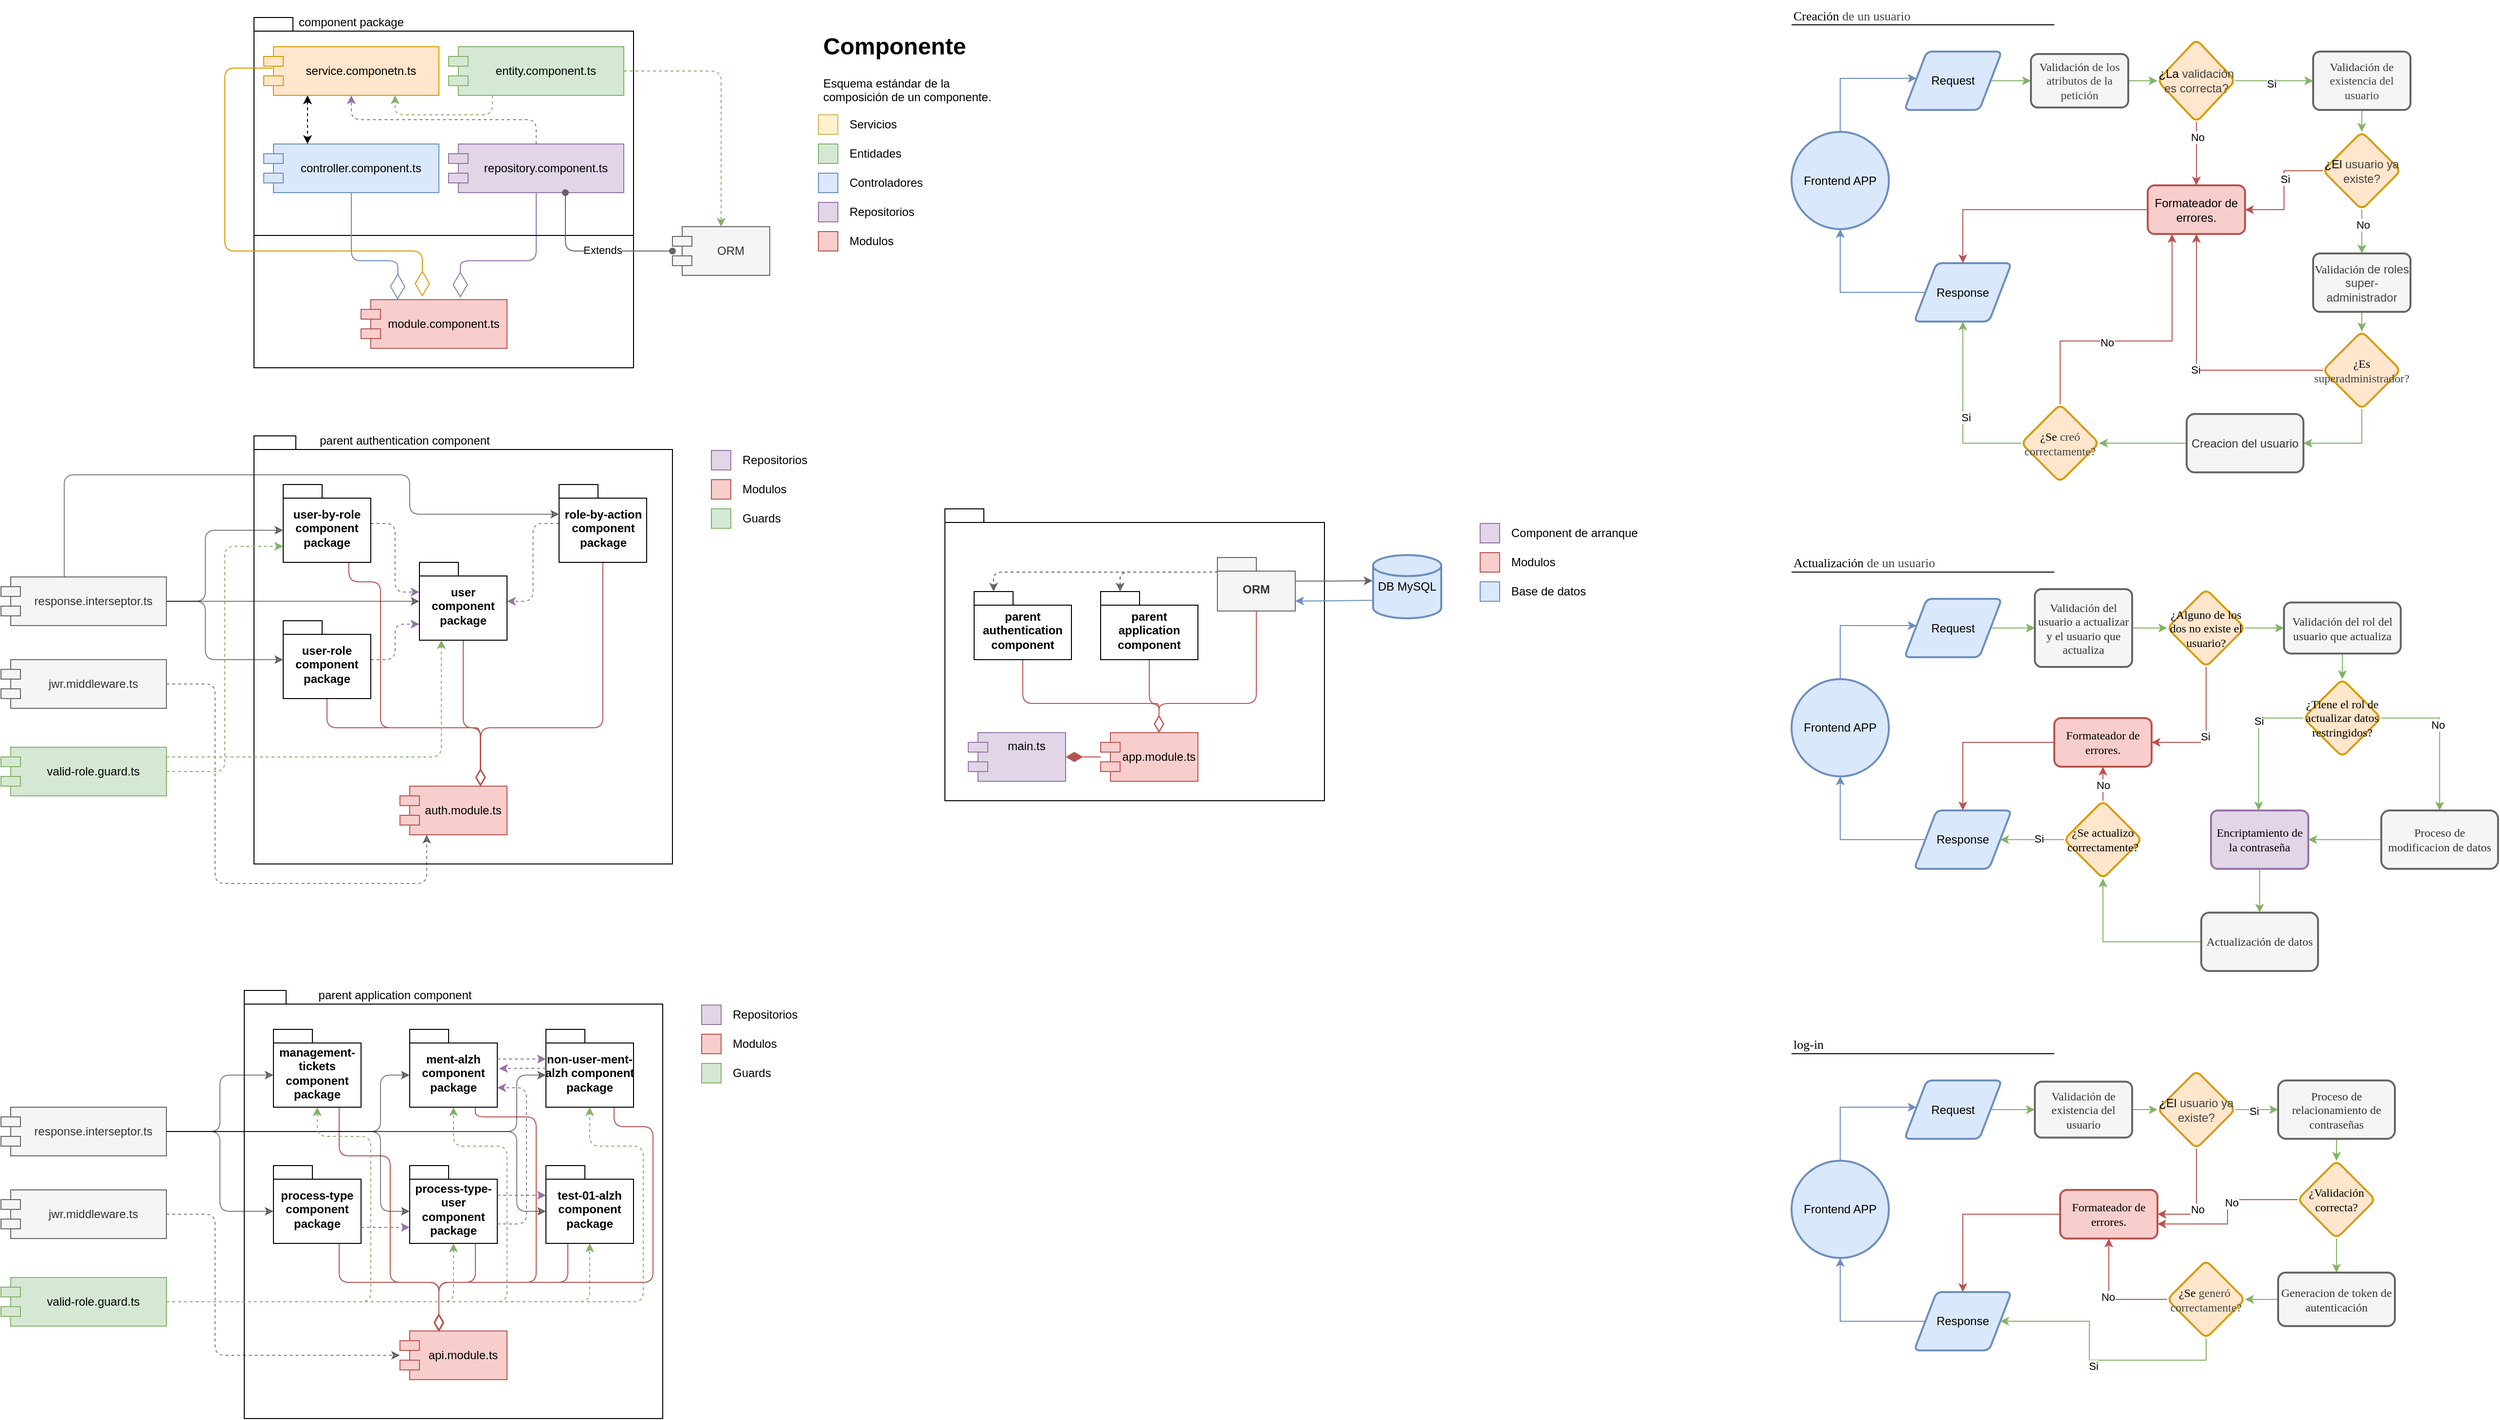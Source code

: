 <mxfile version="22.0.8" type="github">
  <diagram name="Page-1" id="3SnuVNbN8GcKIh2ZC8Z5">
    <mxGraphModel dx="2336" dy="789" grid="1" gridSize="10" guides="1" tooltips="1" connect="1" arrows="1" fold="1" page="1" pageScale="1" pageWidth="827" pageHeight="1169" math="0" shadow="0">
      <root>
        <mxCell id="0" />
        <mxCell id="1" parent="0" />
        <mxCell id="pO1jTsx1TpuLJ8HW07vw-2" value="" style="shape=folder;fontStyle=1;spacingTop=10;tabWidth=40;tabHeight=14;tabPosition=left;html=1;whiteSpace=wrap;" parent="1" vertex="1">
          <mxGeometry x="90" y="40" width="390" height="360" as="geometry" />
        </mxCell>
        <mxCell id="pO1jTsx1TpuLJ8HW07vw-17" style="edgeStyle=orthogonalEdgeStyle;rounded=0;orthogonalLoop=1;jettySize=auto;html=1;exitX=0.25;exitY=1;exitDx=0;exitDy=0;entryX=0.25;entryY=0;entryDx=0;entryDy=0;dashed=1;startArrow=classic;startFill=1;" parent="1" source="pO1jTsx1TpuLJ8HW07vw-3" target="pO1jTsx1TpuLJ8HW07vw-8" edge="1">
          <mxGeometry relative="1" as="geometry" />
        </mxCell>
        <mxCell id="pO1jTsx1TpuLJ8HW07vw-3" value="service.componetn.ts" style="shape=module;align=left;spacingLeft=20;align=center;verticalAlign=middle;whiteSpace=wrap;html=1;fillColor=#ffe6cc;strokeColor=#d79b00;" parent="1" vertex="1">
          <mxGeometry x="100" y="70" width="180" height="50" as="geometry" />
        </mxCell>
        <mxCell id="pO1jTsx1TpuLJ8HW07vw-14" style="edgeStyle=orthogonalEdgeStyle;rounded=1;orthogonalLoop=1;jettySize=auto;html=1;exitX=0.05;exitY=0.44;exitDx=0;exitDy=0;entryX=0.42;entryY=-0.06;entryDx=0;entryDy=0;entryPerimeter=0;endSize=24;endArrow=diamondThin;endFill=0;exitPerimeter=0;fillColor=#ffe6cc;strokeColor=#d79b00;" parent="1" source="pO1jTsx1TpuLJ8HW07vw-3" target="pO1jTsx1TpuLJ8HW07vw-7" edge="1">
          <mxGeometry relative="1" as="geometry">
            <Array as="points">
              <mxPoint x="60" y="92" />
              <mxPoint x="60" y="280" />
              <mxPoint x="263" y="280" />
            </Array>
          </mxGeometry>
        </mxCell>
        <mxCell id="pO1jTsx1TpuLJ8HW07vw-18" style="edgeStyle=orthogonalEdgeStyle;rounded=1;orthogonalLoop=1;jettySize=auto;html=1;exitX=0.25;exitY=1;exitDx=0;exitDy=0;entryX=0.75;entryY=1;entryDx=0;entryDy=0;dashed=1;fillColor=#d5e8d4;strokeColor=#82b366;" parent="1" source="pO1jTsx1TpuLJ8HW07vw-5" target="pO1jTsx1TpuLJ8HW07vw-3" edge="1">
          <mxGeometry relative="1" as="geometry" />
        </mxCell>
        <mxCell id="VqnanhZ_yknu34_rnHjb-83" style="edgeStyle=orthogonalEdgeStyle;rounded=1;orthogonalLoop=1;jettySize=auto;html=1;exitX=1;exitY=0.5;exitDx=0;exitDy=0;entryX=0.5;entryY=0;entryDx=0;entryDy=0;fillColor=#d5e8d4;strokeColor=#82b366;dashed=1;" parent="1" source="pO1jTsx1TpuLJ8HW07vw-5" target="VqnanhZ_yknu34_rnHjb-51" edge="1">
          <mxGeometry relative="1" as="geometry" />
        </mxCell>
        <mxCell id="pO1jTsx1TpuLJ8HW07vw-5" value="entity.component.ts" style="shape=module;align=left;spacingLeft=20;align=center;verticalAlign=middle;whiteSpace=wrap;html=1;fillColor=#d5e8d4;strokeColor=#82b366;" parent="1" vertex="1">
          <mxGeometry x="290" y="70" width="180" height="50" as="geometry" />
        </mxCell>
        <mxCell id="pO1jTsx1TpuLJ8HW07vw-15" style="edgeStyle=orthogonalEdgeStyle;rounded=1;orthogonalLoop=1;jettySize=auto;html=1;exitX=0.5;exitY=1;exitDx=0;exitDy=0;entryX=0.68;entryY=-0.04;entryDx=0;entryDy=0;entryPerimeter=0;endSize=24;endArrow=diamondThin;endFill=0;fillColor=#e1d5e7;strokeColor=#9673a6;" parent="1" source="pO1jTsx1TpuLJ8HW07vw-6" target="pO1jTsx1TpuLJ8HW07vw-7" edge="1">
          <mxGeometry relative="1" as="geometry">
            <Array as="points">
              <mxPoint x="380" y="290" />
              <mxPoint x="302" y="290" />
            </Array>
          </mxGeometry>
        </mxCell>
        <mxCell id="pO1jTsx1TpuLJ8HW07vw-16" style="edgeStyle=orthogonalEdgeStyle;rounded=1;orthogonalLoop=1;jettySize=auto;html=1;exitX=0.5;exitY=0;exitDx=0;exitDy=0;dashed=1;fillColor=#e1d5e7;strokeColor=#9673a6;" parent="1" source="pO1jTsx1TpuLJ8HW07vw-6" target="pO1jTsx1TpuLJ8HW07vw-3" edge="1">
          <mxGeometry relative="1" as="geometry" />
        </mxCell>
        <mxCell id="pO1jTsx1TpuLJ8HW07vw-6" value="repository.component.ts" style="shape=module;align=left;spacingLeft=20;align=center;verticalAlign=middle;whiteSpace=wrap;html=1;fillColor=#e1d5e7;strokeColor=#9673a6;" parent="1" vertex="1">
          <mxGeometry x="290" y="170" width="180" height="50" as="geometry" />
        </mxCell>
        <mxCell id="pO1jTsx1TpuLJ8HW07vw-7" value="module.component.ts" style="shape=module;align=left;spacingLeft=20;align=center;verticalAlign=middle;whiteSpace=wrap;html=1;fillColor=#f8cecc;strokeColor=#b85450;" parent="1" vertex="1">
          <mxGeometry x="200" y="330" width="150" height="50" as="geometry" />
        </mxCell>
        <mxCell id="pO1jTsx1TpuLJ8HW07vw-8" value="controller.component.ts" style="shape=module;align=left;spacingLeft=20;align=center;verticalAlign=middle;whiteSpace=wrap;html=1;fillColor=#dae8fc;strokeColor=#6c8ebf;" parent="1" vertex="1">
          <mxGeometry x="100" y="170" width="180" height="50" as="geometry" />
        </mxCell>
        <mxCell id="pO1jTsx1TpuLJ8HW07vw-9" value="" style="line;strokeWidth=1;fillColor=none;align=left;verticalAlign=middle;spacingTop=-1;spacingLeft=3;spacingRight=3;rotatable=0;labelPosition=right;points=[];portConstraint=eastwest;strokeColor=inherit;" parent="1" vertex="1">
          <mxGeometry x="90" y="260" width="390" height="8" as="geometry" />
        </mxCell>
        <mxCell id="pO1jTsx1TpuLJ8HW07vw-13" value="" style="endArrow=diamondThin;endFill=0;endSize=24;html=1;rounded=1;exitX=0.5;exitY=1;exitDx=0;exitDy=0;entryX=0.25;entryY=0;entryDx=0;entryDy=0;fillColor=#dae8fc;strokeColor=#6c8ebf;" parent="1" source="pO1jTsx1TpuLJ8HW07vw-8" target="pO1jTsx1TpuLJ8HW07vw-7" edge="1">
          <mxGeometry width="160" relative="1" as="geometry">
            <mxPoint x="300" y="400" as="sourcePoint" />
            <mxPoint x="460" y="400" as="targetPoint" />
            <Array as="points">
              <mxPoint x="190" y="290" />
              <mxPoint x="238" y="290" />
            </Array>
          </mxGeometry>
        </mxCell>
        <mxCell id="pO1jTsx1TpuLJ8HW07vw-23" value="component package" style="text;html=1;strokeColor=none;fillColor=none;align=center;verticalAlign=middle;whiteSpace=wrap;rounded=0;" parent="1" vertex="1">
          <mxGeometry x="110" y="30" width="160" height="30" as="geometry" />
        </mxCell>
        <mxCell id="pO1jTsx1TpuLJ8HW07vw-24" value="&lt;h1&gt;Componente&lt;/h1&gt;&lt;p&gt;Esquema estándar de la composición de un componente.&lt;br&gt;&lt;/p&gt;" style="text;html=1;strokeColor=none;fillColor=none;spacing=5;spacingTop=-20;whiteSpace=wrap;overflow=hidden;rounded=0;" parent="1" vertex="1">
          <mxGeometry x="670" y="50" width="190" height="120" as="geometry" />
        </mxCell>
        <mxCell id="pO1jTsx1TpuLJ8HW07vw-25" value="" style="whiteSpace=wrap;html=1;aspect=fixed;fillColor=#fff2cc;strokeColor=#d6b656;" parent="1" vertex="1">
          <mxGeometry x="670" y="140" width="20" height="20" as="geometry" />
        </mxCell>
        <mxCell id="pO1jTsx1TpuLJ8HW07vw-26" value="" style="whiteSpace=wrap;html=1;aspect=fixed;fillColor=#d5e8d4;strokeColor=#82b366;" parent="1" vertex="1">
          <mxGeometry x="670" y="170" width="20" height="20" as="geometry" />
        </mxCell>
        <mxCell id="pO1jTsx1TpuLJ8HW07vw-27" value="" style="whiteSpace=wrap;html=1;aspect=fixed;fillColor=#dae8fc;strokeColor=#6c8ebf;" parent="1" vertex="1">
          <mxGeometry x="670" y="200" width="20" height="20" as="geometry" />
        </mxCell>
        <mxCell id="pO1jTsx1TpuLJ8HW07vw-28" value="" style="whiteSpace=wrap;html=1;aspect=fixed;fillColor=#e1d5e7;strokeColor=#9673a6;" parent="1" vertex="1">
          <mxGeometry x="670" y="230" width="20" height="20" as="geometry" />
        </mxCell>
        <mxCell id="pO1jTsx1TpuLJ8HW07vw-29" value="" style="whiteSpace=wrap;html=1;aspect=fixed;fillColor=#f8cecc;strokeColor=#b85450;" parent="1" vertex="1">
          <mxGeometry x="670" y="260" width="20" height="20" as="geometry" />
        </mxCell>
        <mxCell id="pO1jTsx1TpuLJ8HW07vw-30" value="Servicios" style="text;html=1;strokeColor=none;fillColor=none;align=left;verticalAlign=middle;whiteSpace=wrap;rounded=0;" parent="1" vertex="1">
          <mxGeometry x="700" y="135" width="60" height="30" as="geometry" />
        </mxCell>
        <mxCell id="pO1jTsx1TpuLJ8HW07vw-31" value="Entidades" style="text;html=1;strokeColor=none;fillColor=none;align=left;verticalAlign=middle;whiteSpace=wrap;rounded=0;" parent="1" vertex="1">
          <mxGeometry x="700" y="165" width="60" height="30" as="geometry" />
        </mxCell>
        <mxCell id="pO1jTsx1TpuLJ8HW07vw-33" value="Controladores" style="text;html=1;strokeColor=none;fillColor=none;align=left;verticalAlign=middle;whiteSpace=wrap;rounded=0;" parent="1" vertex="1">
          <mxGeometry x="700" y="195" width="80" height="30" as="geometry" />
        </mxCell>
        <mxCell id="pO1jTsx1TpuLJ8HW07vw-34" value="Repositorios" style="text;html=1;strokeColor=none;fillColor=none;align=left;verticalAlign=middle;whiteSpace=wrap;rounded=0;" parent="1" vertex="1">
          <mxGeometry x="700" y="225" width="90" height="30" as="geometry" />
        </mxCell>
        <mxCell id="pO1jTsx1TpuLJ8HW07vw-35" value="Modulos" style="text;html=1;strokeColor=none;fillColor=none;align=left;verticalAlign=middle;whiteSpace=wrap;rounded=0;" parent="1" vertex="1">
          <mxGeometry x="700" y="255" width="60" height="30" as="geometry" />
        </mxCell>
        <mxCell id="pO1jTsx1TpuLJ8HW07vw-36" value="" style="shape=folder;fontStyle=1;spacingTop=10;tabWidth=40;tabHeight=14;tabPosition=left;html=1;whiteSpace=wrap;" parent="1" vertex="1">
          <mxGeometry x="90" y="470" width="430" height="440" as="geometry" />
        </mxCell>
        <mxCell id="pO1jTsx1TpuLJ8HW07vw-38" value="auth.module.ts" style="shape=module;align=left;spacingLeft=20;align=center;verticalAlign=middle;whiteSpace=wrap;html=1;fillColor=#f8cecc;strokeColor=#b85450;" parent="1" vertex="1">
          <mxGeometry x="240" y="830" width="110" height="50" as="geometry" />
        </mxCell>
        <mxCell id="pO1jTsx1TpuLJ8HW07vw-42" value="parent authentication component" style="text;html=1;strokeColor=none;fillColor=none;align=center;verticalAlign=middle;whiteSpace=wrap;rounded=0;" parent="1" vertex="1">
          <mxGeometry x="150" y="460" width="190" height="30" as="geometry" />
        </mxCell>
        <mxCell id="pO1jTsx1TpuLJ8HW07vw-59" style="edgeStyle=orthogonalEdgeStyle;rounded=1;orthogonalLoop=1;jettySize=auto;html=1;entryX=0;entryY=0;entryDx=0;entryDy=30.5;entryPerimeter=0;dashed=1;fillColor=#e1d5e7;strokeColor=#9673a6;" parent="1" source="pO1jTsx1TpuLJ8HW07vw-43" target="pO1jTsx1TpuLJ8HW07vw-45" edge="1">
          <mxGeometry relative="1" as="geometry" />
        </mxCell>
        <mxCell id="pO1jTsx1TpuLJ8HW07vw-64" style="edgeStyle=orthogonalEdgeStyle;rounded=1;orthogonalLoop=1;jettySize=auto;html=1;exitX=0.75;exitY=1;exitDx=0;exitDy=0;exitPerimeter=0;endArrow=diamondThin;endFill=0;endSize=15;fillColor=#f8cecc;strokeColor=#b85450;entryX=0.75;entryY=0;entryDx=0;entryDy=0;" parent="1" source="pO1jTsx1TpuLJ8HW07vw-43" target="pO1jTsx1TpuLJ8HW07vw-38" edge="1">
          <mxGeometry relative="1" as="geometry">
            <Array as="points">
              <mxPoint x="188" y="620" />
              <mxPoint x="220" y="620" />
              <mxPoint x="220" y="770" />
              <mxPoint x="323" y="770" />
              <mxPoint x="323" y="830" />
            </Array>
          </mxGeometry>
        </mxCell>
        <mxCell id="pO1jTsx1TpuLJ8HW07vw-43" value="user-by-role component package" style="shape=folder;fontStyle=1;spacingTop=10;tabWidth=40;tabHeight=14;tabPosition=left;html=1;whiteSpace=wrap;" parent="1" vertex="1">
          <mxGeometry x="120" y="520" width="90" height="80" as="geometry" />
        </mxCell>
        <mxCell id="pO1jTsx1TpuLJ8HW07vw-60" style="edgeStyle=orthogonalEdgeStyle;rounded=1;orthogonalLoop=1;jettySize=auto;html=1;entryX=0;entryY=0;entryDx=0;entryDy=63.5;entryPerimeter=0;dashed=1;fillColor=#e1d5e7;strokeColor=#9673a6;" parent="1" source="pO1jTsx1TpuLJ8HW07vw-44" target="pO1jTsx1TpuLJ8HW07vw-45" edge="1">
          <mxGeometry relative="1" as="geometry" />
        </mxCell>
        <mxCell id="pO1jTsx1TpuLJ8HW07vw-61" style="edgeStyle=orthogonalEdgeStyle;rounded=1;orthogonalLoop=1;jettySize=auto;html=1;fillColor=#f8cecc;strokeColor=#b85450;endArrow=diamondThin;endFill=0;endSize=15;entryX=0.75;entryY=0;entryDx=0;entryDy=0;" parent="1" source="pO1jTsx1TpuLJ8HW07vw-44" target="pO1jTsx1TpuLJ8HW07vw-38" edge="1">
          <mxGeometry relative="1" as="geometry">
            <Array as="points">
              <mxPoint x="165" y="770" />
              <mxPoint x="323" y="770" />
              <mxPoint x="323" y="830" />
            </Array>
            <mxPoint x="320" y="830" as="targetPoint" />
          </mxGeometry>
        </mxCell>
        <mxCell id="pO1jTsx1TpuLJ8HW07vw-44" value="user-role component package" style="shape=folder;fontStyle=1;spacingTop=10;tabWidth=40;tabHeight=14;tabPosition=left;html=1;whiteSpace=wrap;" parent="1" vertex="1">
          <mxGeometry x="120" y="660" width="90" height="80" as="geometry" />
        </mxCell>
        <mxCell id="pO1jTsx1TpuLJ8HW07vw-63" style="edgeStyle=orthogonalEdgeStyle;rounded=1;orthogonalLoop=1;jettySize=auto;html=1;exitX=0.5;exitY=1;exitDx=0;exitDy=0;exitPerimeter=0;entryX=0.75;entryY=0;entryDx=0;entryDy=0;endArrow=diamondThin;endFill=0;endSize=15;fillColor=#f8cecc;strokeColor=#b85450;" parent="1" source="pO1jTsx1TpuLJ8HW07vw-45" target="pO1jTsx1TpuLJ8HW07vw-38" edge="1">
          <mxGeometry relative="1" as="geometry">
            <Array as="points">
              <mxPoint x="305" y="770" />
              <mxPoint x="322" y="770" />
            </Array>
          </mxGeometry>
        </mxCell>
        <mxCell id="pO1jTsx1TpuLJ8HW07vw-45" value="user component package" style="shape=folder;fontStyle=1;spacingTop=10;tabWidth=40;tabHeight=14;tabPosition=left;html=1;whiteSpace=wrap;" parent="1" vertex="1">
          <mxGeometry x="260" y="600" width="90" height="80" as="geometry" />
        </mxCell>
        <mxCell id="pO1jTsx1TpuLJ8HW07vw-58" style="edgeStyle=orthogonalEdgeStyle;rounded=1;orthogonalLoop=1;jettySize=auto;html=1;dashed=1;fillColor=#e1d5e7;strokeColor=#9673a6;" parent="1" source="pO1jTsx1TpuLJ8HW07vw-47" target="pO1jTsx1TpuLJ8HW07vw-45" edge="1">
          <mxGeometry relative="1" as="geometry" />
        </mxCell>
        <mxCell id="pO1jTsx1TpuLJ8HW07vw-62" style="edgeStyle=orthogonalEdgeStyle;rounded=1;orthogonalLoop=1;jettySize=auto;html=1;entryX=0.75;entryY=0;entryDx=0;entryDy=0;endArrow=diamondThin;endFill=0;endSize=15;fillColor=#f8cecc;strokeColor=#b85450;" parent="1" source="pO1jTsx1TpuLJ8HW07vw-47" target="pO1jTsx1TpuLJ8HW07vw-38" edge="1">
          <mxGeometry relative="1" as="geometry">
            <Array as="points">
              <mxPoint x="448" y="770" />
              <mxPoint x="323" y="770" />
              <mxPoint x="323" y="830" />
            </Array>
          </mxGeometry>
        </mxCell>
        <mxCell id="pO1jTsx1TpuLJ8HW07vw-47" value="role-by-action component package" style="shape=folder;fontStyle=1;spacingTop=10;tabWidth=40;tabHeight=14;tabPosition=left;html=1;whiteSpace=wrap;" parent="1" vertex="1">
          <mxGeometry x="403.5" y="520" width="90" height="80" as="geometry" />
        </mxCell>
        <mxCell id="pO1jTsx1TpuLJ8HW07vw-54" style="edgeStyle=orthogonalEdgeStyle;rounded=1;orthogonalLoop=1;jettySize=auto;html=1;entryX=0;entryY=0;entryDx=0;entryDy=47;entryPerimeter=0;opacity=50;" parent="1" source="pO1jTsx1TpuLJ8HW07vw-53" target="pO1jTsx1TpuLJ8HW07vw-43" edge="1">
          <mxGeometry relative="1" as="geometry">
            <Array as="points">
              <mxPoint x="40" y="640" />
              <mxPoint x="40" y="567" />
            </Array>
          </mxGeometry>
        </mxCell>
        <mxCell id="pO1jTsx1TpuLJ8HW07vw-55" style="edgeStyle=orthogonalEdgeStyle;rounded=1;orthogonalLoop=1;jettySize=auto;html=1;opacity=50;" parent="1" source="pO1jTsx1TpuLJ8HW07vw-53" target="pO1jTsx1TpuLJ8HW07vw-44" edge="1">
          <mxGeometry relative="1" as="geometry">
            <Array as="points">
              <mxPoint x="40" y="640" />
              <mxPoint x="40" y="700" />
            </Array>
          </mxGeometry>
        </mxCell>
        <mxCell id="pO1jTsx1TpuLJ8HW07vw-56" style="edgeStyle=orthogonalEdgeStyle;rounded=1;orthogonalLoop=1;jettySize=auto;html=1;opacity=50;" parent="1" source="pO1jTsx1TpuLJ8HW07vw-53" target="pO1jTsx1TpuLJ8HW07vw-45" edge="1">
          <mxGeometry relative="1" as="geometry">
            <Array as="points">
              <mxPoint x="20" y="640" />
              <mxPoint x="20" y="640" />
            </Array>
          </mxGeometry>
        </mxCell>
        <mxCell id="pO1jTsx1TpuLJ8HW07vw-57" style="edgeStyle=orthogonalEdgeStyle;rounded=1;orthogonalLoop=1;jettySize=auto;html=1;entryX=0;entryY=0;entryDx=0;entryDy=30.5;entryPerimeter=0;opacity=50;" parent="1" source="pO1jTsx1TpuLJ8HW07vw-53" target="pO1jTsx1TpuLJ8HW07vw-47" edge="1">
          <mxGeometry relative="1" as="geometry">
            <Array as="points">
              <mxPoint x="-105" y="510" />
              <mxPoint x="250" y="510" />
              <mxPoint x="250" y="551" />
            </Array>
          </mxGeometry>
        </mxCell>
        <mxCell id="pO1jTsx1TpuLJ8HW07vw-53" value="response.interseptor.ts" style="shape=module;align=left;spacingLeft=20;align=center;verticalAlign=middle;whiteSpace=wrap;html=1;fillColor=#f5f5f5;strokeColor=#666666;fontColor=#333333;" parent="1" vertex="1">
          <mxGeometry x="-170" y="615" width="170" height="50" as="geometry" />
        </mxCell>
        <mxCell id="pO1jTsx1TpuLJ8HW07vw-67" style="edgeStyle=orthogonalEdgeStyle;rounded=1;orthogonalLoop=1;jettySize=auto;html=1;exitX=1;exitY=0.5;exitDx=0;exitDy=0;entryX=0.25;entryY=1;entryDx=0;entryDy=0;dashed=1;opacity=50;" parent="1" source="pO1jTsx1TpuLJ8HW07vw-65" target="pO1jTsx1TpuLJ8HW07vw-38" edge="1">
          <mxGeometry relative="1" as="geometry">
            <Array as="points">
              <mxPoint x="50" y="725" />
              <mxPoint x="50" y="930" />
              <mxPoint x="268" y="930" />
            </Array>
          </mxGeometry>
        </mxCell>
        <mxCell id="pO1jTsx1TpuLJ8HW07vw-65" value="jwr.middleware.ts" style="shape=module;align=left;spacingLeft=20;align=center;verticalAlign=middle;whiteSpace=wrap;html=1;fillColor=#f5f5f5;fontColor=#333333;strokeColor=#666666;" parent="1" vertex="1">
          <mxGeometry x="-170" y="700" width="170" height="50" as="geometry" />
        </mxCell>
        <mxCell id="pO1jTsx1TpuLJ8HW07vw-69" style="edgeStyle=orthogonalEdgeStyle;rounded=1;orthogonalLoop=1;jettySize=auto;html=1;entryX=0.25;entryY=1;entryDx=0;entryDy=0;entryPerimeter=0;dashed=1;fillColor=#d5e8d4;strokeColor=#82b366;" parent="1" source="pO1jTsx1TpuLJ8HW07vw-68" target="pO1jTsx1TpuLJ8HW07vw-45" edge="1">
          <mxGeometry relative="1" as="geometry">
            <Array as="points">
              <mxPoint x="283" y="800" />
            </Array>
          </mxGeometry>
        </mxCell>
        <mxCell id="pO1jTsx1TpuLJ8HW07vw-70" style="edgeStyle=orthogonalEdgeStyle;rounded=1;orthogonalLoop=1;jettySize=auto;html=1;entryX=0;entryY=0;entryDx=0;entryDy=63.5;entryPerimeter=0;dashed=1;fillColor=#d5e8d4;strokeColor=#82b366;" parent="1" source="pO1jTsx1TpuLJ8HW07vw-68" target="pO1jTsx1TpuLJ8HW07vw-43" edge="1">
          <mxGeometry relative="1" as="geometry" />
        </mxCell>
        <mxCell id="pO1jTsx1TpuLJ8HW07vw-68" value="valid-role.guard.ts" style="shape=module;align=left;spacingLeft=20;align=center;verticalAlign=middle;whiteSpace=wrap;html=1;fillColor=#d5e8d4;strokeColor=#82b366;" parent="1" vertex="1">
          <mxGeometry x="-170" y="790" width="170" height="50" as="geometry" />
        </mxCell>
        <mxCell id="pO1jTsx1TpuLJ8HW07vw-71" value="" style="shape=folder;fontStyle=1;spacingTop=10;tabWidth=40;tabHeight=14;tabPosition=left;html=1;whiteSpace=wrap;" parent="1" vertex="1">
          <mxGeometry x="80" y="1040" width="430" height="440" as="geometry" />
        </mxCell>
        <mxCell id="pO1jTsx1TpuLJ8HW07vw-72" value="response.interseptor.ts" style="shape=module;align=left;spacingLeft=20;align=center;verticalAlign=middle;whiteSpace=wrap;html=1;fillColor=#f5f5f5;strokeColor=#666666;fontColor=#333333;" parent="1" vertex="1">
          <mxGeometry x="-170" y="1160" width="170" height="50" as="geometry" />
        </mxCell>
        <mxCell id="VqnanhZ_yknu34_rnHjb-3" style="edgeStyle=orthogonalEdgeStyle;rounded=1;orthogonalLoop=1;jettySize=auto;html=1;dashed=1;opacity=50;" parent="1" source="pO1jTsx1TpuLJ8HW07vw-73" target="pO1jTsx1TpuLJ8HW07vw-76" edge="1">
          <mxGeometry relative="1" as="geometry">
            <Array as="points">
              <mxPoint x="50" y="1270" />
              <mxPoint x="50" y="1415" />
            </Array>
          </mxGeometry>
        </mxCell>
        <mxCell id="pO1jTsx1TpuLJ8HW07vw-73" value="jwr.middleware.ts" style="shape=module;align=left;spacingLeft=20;align=center;verticalAlign=middle;whiteSpace=wrap;html=1;fillColor=#f5f5f5;fontColor=#333333;strokeColor=#666666;" parent="1" vertex="1">
          <mxGeometry x="-170" y="1245" width="170" height="50" as="geometry" />
        </mxCell>
        <mxCell id="VqnanhZ_yknu34_rnHjb-13" style="edgeStyle=orthogonalEdgeStyle;rounded=1;orthogonalLoop=1;jettySize=auto;html=1;dashed=1;fillColor=#d5e8d4;strokeColor=#82b366;" parent="1" source="pO1jTsx1TpuLJ8HW07vw-74" target="pO1jTsx1TpuLJ8HW07vw-83" edge="1">
          <mxGeometry relative="1" as="geometry" />
        </mxCell>
        <mxCell id="pO1jTsx1TpuLJ8HW07vw-74" value="valid-role.guard.ts" style="shape=module;align=left;spacingLeft=20;align=center;verticalAlign=middle;whiteSpace=wrap;html=1;fillColor=#d5e8d4;strokeColor=#82b366;" parent="1" vertex="1">
          <mxGeometry x="-170" y="1335" width="170" height="50" as="geometry" />
        </mxCell>
        <mxCell id="pO1jTsx1TpuLJ8HW07vw-76" value="api.module.ts" style="shape=module;align=left;spacingLeft=20;align=center;verticalAlign=middle;whiteSpace=wrap;html=1;fillColor=#f8cecc;strokeColor=#b85450;" parent="1" vertex="1">
          <mxGeometry x="240" y="1390" width="110" height="50" as="geometry" />
        </mxCell>
        <mxCell id="VqnanhZ_yknu34_rnHjb-29" style="edgeStyle=orthogonalEdgeStyle;rounded=1;orthogonalLoop=1;jettySize=auto;html=1;exitX=0.75;exitY=1;exitDx=0;exitDy=0;exitPerimeter=0;endSize=15;fillColor=#f8cecc;strokeColor=#b85450;endArrow=diamondThin;endFill=0;" parent="1" source="pO1jTsx1TpuLJ8HW07vw-78" edge="1">
          <mxGeometry relative="1" as="geometry">
            <mxPoint x="280" y="1390" as="targetPoint" />
            <Array as="points">
              <mxPoint x="178" y="1210" />
              <mxPoint x="230" y="1210" />
              <mxPoint x="230" y="1340" />
              <mxPoint x="280" y="1340" />
            </Array>
          </mxGeometry>
        </mxCell>
        <mxCell id="pO1jTsx1TpuLJ8HW07vw-78" value="management-tickets component package" style="shape=folder;fontStyle=1;spacingTop=10;tabWidth=40;tabHeight=14;tabPosition=left;html=1;whiteSpace=wrap;" parent="1" vertex="1">
          <mxGeometry x="110" y="1080" width="90" height="80" as="geometry" />
        </mxCell>
        <mxCell id="VqnanhZ_yknu34_rnHjb-31" style="edgeStyle=orthogonalEdgeStyle;rounded=1;orthogonalLoop=1;jettySize=auto;html=1;exitX=0.75;exitY=1;exitDx=0;exitDy=0;exitPerimeter=0;fillColor=#f8cecc;strokeColor=#b85450;endSize=15;endArrow=diamondThin;endFill=0;" parent="1" source="pO1jTsx1TpuLJ8HW07vw-79" edge="1">
          <mxGeometry relative="1" as="geometry">
            <mxPoint x="280" y="1390.762" as="targetPoint" />
            <Array as="points">
              <mxPoint x="318" y="1170" />
              <mxPoint x="380" y="1170" />
              <mxPoint x="380" y="1340" />
              <mxPoint x="280" y="1340" />
            </Array>
          </mxGeometry>
        </mxCell>
        <mxCell id="pO1jTsx1TpuLJ8HW07vw-79" value="ment-alzh component package" style="shape=folder;fontStyle=1;spacingTop=10;tabWidth=40;tabHeight=14;tabPosition=left;html=1;whiteSpace=wrap;" parent="1" vertex="1">
          <mxGeometry x="250" y="1080" width="90" height="80" as="geometry" />
        </mxCell>
        <mxCell id="VqnanhZ_yknu34_rnHjb-32" style="edgeStyle=orthogonalEdgeStyle;rounded=1;orthogonalLoop=1;jettySize=auto;html=1;fillColor=#f8cecc;strokeColor=#b85450;endSize=15;endArrow=diamondThin;endFill=0;" parent="1" source="pO1jTsx1TpuLJ8HW07vw-80" edge="1">
          <mxGeometry relative="1" as="geometry">
            <mxPoint x="280" y="1391.143" as="targetPoint" />
            <Array as="points">
              <mxPoint x="460" y="1180" />
              <mxPoint x="500" y="1180" />
              <mxPoint x="500" y="1340" />
              <mxPoint x="280" y="1340" />
            </Array>
          </mxGeometry>
        </mxCell>
        <mxCell id="pO1jTsx1TpuLJ8HW07vw-80" value="non-user-ment-alzh&amp;nbsp;component package" style="shape=folder;fontStyle=1;spacingTop=10;tabWidth=40;tabHeight=14;tabPosition=left;html=1;whiteSpace=wrap;" parent="1" vertex="1">
          <mxGeometry x="390" y="1080" width="90" height="80" as="geometry" />
        </mxCell>
        <mxCell id="VqnanhZ_yknu34_rnHjb-25" style="edgeStyle=orthogonalEdgeStyle;rounded=1;orthogonalLoop=1;jettySize=auto;html=1;exitX=0.75;exitY=1;exitDx=0;exitDy=0;exitPerimeter=0;endArrow=diamondThin;endFill=0;endSize=15;fillColor=#f8cecc;strokeColor=#b85450;" parent="1" source="pO1jTsx1TpuLJ8HW07vw-81" edge="1">
          <mxGeometry relative="1" as="geometry">
            <mxPoint x="280" y="1390" as="targetPoint" />
            <Array as="points">
              <mxPoint x="178" y="1340" />
              <mxPoint x="280" y="1340" />
              <mxPoint x="280" y="1390" />
            </Array>
          </mxGeometry>
        </mxCell>
        <mxCell id="pO1jTsx1TpuLJ8HW07vw-81" value="process-type component package" style="shape=folder;fontStyle=1;spacingTop=10;tabWidth=40;tabHeight=14;tabPosition=left;html=1;whiteSpace=wrap;" parent="1" vertex="1">
          <mxGeometry x="110" y="1220" width="90" height="80" as="geometry" />
        </mxCell>
        <mxCell id="pO1jTsx1TpuLJ8HW07vw-82" value="process-type-user component package" style="shape=folder;fontStyle=1;spacingTop=10;tabWidth=40;tabHeight=14;tabPosition=left;html=1;whiteSpace=wrap;" parent="1" vertex="1">
          <mxGeometry x="250" y="1220" width="90" height="80" as="geometry" />
        </mxCell>
        <mxCell id="VqnanhZ_yknu34_rnHjb-28" style="edgeStyle=orthogonalEdgeStyle;rounded=1;orthogonalLoop=1;jettySize=auto;html=1;exitX=0.25;exitY=1;exitDx=0;exitDy=0;exitPerimeter=0;endSize=15;endArrow=diamondThin;endFill=0;fillColor=#f8cecc;strokeColor=#b85450;" parent="1" source="pO1jTsx1TpuLJ8HW07vw-83" edge="1">
          <mxGeometry relative="1" as="geometry">
            <mxPoint x="280" y="1390" as="targetPoint" />
            <Array as="points">
              <mxPoint x="412" y="1340" />
              <mxPoint x="280" y="1340" />
            </Array>
          </mxGeometry>
        </mxCell>
        <mxCell id="pO1jTsx1TpuLJ8HW07vw-83" value="test-01-alzh component package" style="shape=folder;fontStyle=1;spacingTop=10;tabWidth=40;tabHeight=14;tabPosition=left;html=1;whiteSpace=wrap;" parent="1" vertex="1">
          <mxGeometry x="390" y="1220" width="90" height="80" as="geometry" />
        </mxCell>
        <mxCell id="VqnanhZ_yknu34_rnHjb-5" style="edgeStyle=orthogonalEdgeStyle;rounded=1;orthogonalLoop=1;jettySize=auto;html=1;entryX=0;entryY=0;entryDx=0;entryDy=47;entryPerimeter=0;opacity=50;" parent="1" source="pO1jTsx1TpuLJ8HW07vw-72" target="pO1jTsx1TpuLJ8HW07vw-81" edge="1">
          <mxGeometry relative="1" as="geometry" />
        </mxCell>
        <mxCell id="VqnanhZ_yknu34_rnHjb-6" style="edgeStyle=orthogonalEdgeStyle;rounded=1;orthogonalLoop=1;jettySize=auto;html=1;entryX=0;entryY=0;entryDx=0;entryDy=47;entryPerimeter=0;opacity=50;" parent="1" source="pO1jTsx1TpuLJ8HW07vw-72" target="pO1jTsx1TpuLJ8HW07vw-78" edge="1">
          <mxGeometry relative="1" as="geometry" />
        </mxCell>
        <mxCell id="VqnanhZ_yknu34_rnHjb-7" style="edgeStyle=orthogonalEdgeStyle;rounded=1;orthogonalLoop=1;jettySize=auto;html=1;entryX=0;entryY=0;entryDx=0;entryDy=47;entryPerimeter=0;opacity=50;" parent="1" source="pO1jTsx1TpuLJ8HW07vw-72" target="pO1jTsx1TpuLJ8HW07vw-82" edge="1">
          <mxGeometry relative="1" as="geometry">
            <Array as="points">
              <mxPoint x="220" y="1185" />
              <mxPoint x="220" y="1267" />
            </Array>
          </mxGeometry>
        </mxCell>
        <mxCell id="VqnanhZ_yknu34_rnHjb-8" style="edgeStyle=orthogonalEdgeStyle;rounded=1;orthogonalLoop=1;jettySize=auto;html=1;entryX=0;entryY=0;entryDx=0;entryDy=47;entryPerimeter=0;opacity=50;" parent="1" source="pO1jTsx1TpuLJ8HW07vw-72" target="pO1jTsx1TpuLJ8HW07vw-79" edge="1">
          <mxGeometry relative="1" as="geometry">
            <Array as="points">
              <mxPoint x="220" y="1185" />
              <mxPoint x="220" y="1127" />
            </Array>
          </mxGeometry>
        </mxCell>
        <mxCell id="VqnanhZ_yknu34_rnHjb-9" style="edgeStyle=orthogonalEdgeStyle;rounded=1;orthogonalLoop=1;jettySize=auto;html=1;entryX=0;entryY=0;entryDx=0;entryDy=47;entryPerimeter=0;opacity=50;" parent="1" source="pO1jTsx1TpuLJ8HW07vw-72" target="pO1jTsx1TpuLJ8HW07vw-83" edge="1">
          <mxGeometry relative="1" as="geometry">
            <Array as="points">
              <mxPoint x="360" y="1185" />
              <mxPoint x="360" y="1267" />
            </Array>
          </mxGeometry>
        </mxCell>
        <mxCell id="VqnanhZ_yknu34_rnHjb-10" style="edgeStyle=orthogonalEdgeStyle;rounded=1;orthogonalLoop=1;jettySize=auto;html=1;entryX=0;entryY=0;entryDx=0;entryDy=47;entryPerimeter=0;shadow=0;jumpStyle=none;opacity=50;" parent="1" source="pO1jTsx1TpuLJ8HW07vw-72" target="pO1jTsx1TpuLJ8HW07vw-80" edge="1">
          <mxGeometry relative="1" as="geometry">
            <Array as="points">
              <mxPoint x="360" y="1185" />
              <mxPoint x="360" y="1127" />
            </Array>
          </mxGeometry>
        </mxCell>
        <mxCell id="VqnanhZ_yknu34_rnHjb-12" style="edgeStyle=orthogonalEdgeStyle;rounded=1;orthogonalLoop=1;jettySize=auto;html=1;entryX=0.5;entryY=1;entryDx=0;entryDy=0;entryPerimeter=0;dashed=1;fillColor=#d5e8d4;strokeColor=#82b366;" parent="1" source="pO1jTsx1TpuLJ8HW07vw-74" target="pO1jTsx1TpuLJ8HW07vw-82" edge="1">
          <mxGeometry relative="1" as="geometry" />
        </mxCell>
        <mxCell id="VqnanhZ_yknu34_rnHjb-14" style="edgeStyle=orthogonalEdgeStyle;rounded=1;orthogonalLoop=1;jettySize=auto;html=1;entryX=0.5;entryY=1;entryDx=0;entryDy=0;entryPerimeter=0;dashed=1;fillColor=#d5e8d4;strokeColor=#82b366;" parent="1" source="pO1jTsx1TpuLJ8HW07vw-74" target="pO1jTsx1TpuLJ8HW07vw-79" edge="1">
          <mxGeometry relative="1" as="geometry">
            <Array as="points">
              <mxPoint x="350" y="1360" />
              <mxPoint x="350" y="1200" />
              <mxPoint x="295" y="1200" />
            </Array>
          </mxGeometry>
        </mxCell>
        <mxCell id="VqnanhZ_yknu34_rnHjb-15" style="edgeStyle=orthogonalEdgeStyle;rounded=1;orthogonalLoop=1;jettySize=auto;html=1;entryX=0.5;entryY=1;entryDx=0;entryDy=0;entryPerimeter=0;dashed=1;fillColor=#d5e8d4;strokeColor=#82b366;" parent="1" source="pO1jTsx1TpuLJ8HW07vw-74" target="pO1jTsx1TpuLJ8HW07vw-80" edge="1">
          <mxGeometry relative="1" as="geometry">
            <Array as="points">
              <mxPoint x="490" y="1360" />
              <mxPoint x="490" y="1200" />
              <mxPoint x="435" y="1200" />
            </Array>
          </mxGeometry>
        </mxCell>
        <mxCell id="VqnanhZ_yknu34_rnHjb-16" style="edgeStyle=orthogonalEdgeStyle;rounded=1;orthogonalLoop=1;jettySize=auto;html=1;entryX=0.5;entryY=1;entryDx=0;entryDy=0;entryPerimeter=0;dashed=1;fillColor=#d5e8d4;strokeColor=#82b366;" parent="1" source="pO1jTsx1TpuLJ8HW07vw-74" target="pO1jTsx1TpuLJ8HW07vw-78" edge="1">
          <mxGeometry relative="1" as="geometry">
            <Array as="points">
              <mxPoint x="210" y="1360" />
              <mxPoint x="210" y="1190" />
              <mxPoint x="155" y="1190" />
            </Array>
          </mxGeometry>
        </mxCell>
        <mxCell id="VqnanhZ_yknu34_rnHjb-18" style="edgeStyle=orthogonalEdgeStyle;rounded=0;orthogonalLoop=1;jettySize=auto;html=1;exitX=0;exitY=0;exitDx=90;exitDy=30.5;exitPerimeter=0;entryX=0;entryY=0;entryDx=0;entryDy=30.5;entryPerimeter=0;fillColor=#e1d5e7;strokeColor=#9673a6;dashed=1;" parent="1" source="pO1jTsx1TpuLJ8HW07vw-82" target="pO1jTsx1TpuLJ8HW07vw-83" edge="1">
          <mxGeometry relative="1" as="geometry" />
        </mxCell>
        <mxCell id="VqnanhZ_yknu34_rnHjb-20" style="edgeStyle=orthogonalEdgeStyle;rounded=1;orthogonalLoop=1;jettySize=auto;html=1;fillColor=#e1d5e7;strokeColor=#9673a6;dashed=1;" parent="1" source="pO1jTsx1TpuLJ8HW07vw-82" edge="1">
          <mxGeometry relative="1" as="geometry">
            <mxPoint x="340" y="1140" as="targetPoint" />
            <Array as="points">
              <mxPoint x="370" y="1280" />
              <mxPoint x="370" y="1140" />
              <mxPoint x="340" y="1140" />
            </Array>
          </mxGeometry>
        </mxCell>
        <mxCell id="VqnanhZ_yknu34_rnHjb-22" style="edgeStyle=orthogonalEdgeStyle;rounded=0;orthogonalLoop=1;jettySize=auto;html=1;exitX=0;exitY=0;exitDx=90;exitDy=63.5;exitPerimeter=0;entryX=0;entryY=0;entryDx=0;entryDy=63.5;entryPerimeter=0;fillColor=#e1d5e7;strokeColor=#9673a6;dashed=1;" parent="1" source="pO1jTsx1TpuLJ8HW07vw-81" target="pO1jTsx1TpuLJ8HW07vw-82" edge="1">
          <mxGeometry relative="1" as="geometry" />
        </mxCell>
        <mxCell id="VqnanhZ_yknu34_rnHjb-23" style="edgeStyle=orthogonalEdgeStyle;rounded=0;orthogonalLoop=1;jettySize=auto;html=1;exitX=0;exitY=0;exitDx=90;exitDy=30.5;exitPerimeter=0;entryX=0;entryY=0;entryDx=0;entryDy=30.5;entryPerimeter=0;fillColor=#e1d5e7;strokeColor=#9673a6;dashed=1;" parent="1" source="pO1jTsx1TpuLJ8HW07vw-79" target="pO1jTsx1TpuLJ8HW07vw-80" edge="1">
          <mxGeometry relative="1" as="geometry" />
        </mxCell>
        <mxCell id="VqnanhZ_yknu34_rnHjb-24" style="edgeStyle=orthogonalEdgeStyle;rounded=0;orthogonalLoop=1;jettySize=auto;html=1;entryX=1.021;entryY=0.503;entryDx=0;entryDy=0;entryPerimeter=0;fillColor=#e1d5e7;strokeColor=#9673a6;dashed=1;" parent="1" source="pO1jTsx1TpuLJ8HW07vw-80" target="pO1jTsx1TpuLJ8HW07vw-79" edge="1">
          <mxGeometry relative="1" as="geometry" />
        </mxCell>
        <mxCell id="VqnanhZ_yknu34_rnHjb-27" style="edgeStyle=orthogonalEdgeStyle;rounded=1;orthogonalLoop=1;jettySize=auto;html=1;exitX=0.75;exitY=1;exitDx=0;exitDy=0;exitPerimeter=0;endSize=15;fillColor=#f8cecc;strokeColor=#b85450;endArrow=diamondThin;endFill=0;" parent="1" source="pO1jTsx1TpuLJ8HW07vw-82" edge="1">
          <mxGeometry relative="1" as="geometry">
            <mxPoint x="280" y="1390" as="targetPoint" />
            <Array as="points">
              <mxPoint x="318" y="1340" />
              <mxPoint x="280" y="1340" />
            </Array>
          </mxGeometry>
        </mxCell>
        <mxCell id="VqnanhZ_yknu34_rnHjb-34" value="parent application component" style="text;html=1;strokeColor=none;fillColor=none;align=center;verticalAlign=middle;whiteSpace=wrap;rounded=0;" parent="1" vertex="1">
          <mxGeometry x="140" y="1030" width="190" height="30" as="geometry" />
        </mxCell>
        <mxCell id="VqnanhZ_yknu34_rnHjb-35" value="" style="whiteSpace=wrap;html=1;aspect=fixed;fillColor=#e1d5e7;strokeColor=#9673a6;" parent="1" vertex="1">
          <mxGeometry x="560" y="485" width="20" height="20" as="geometry" />
        </mxCell>
        <mxCell id="VqnanhZ_yknu34_rnHjb-36" value="" style="whiteSpace=wrap;html=1;aspect=fixed;fillColor=#f8cecc;strokeColor=#b85450;" parent="1" vertex="1">
          <mxGeometry x="560" y="515" width="20" height="20" as="geometry" />
        </mxCell>
        <mxCell id="VqnanhZ_yknu34_rnHjb-37" value="Repositorios" style="text;html=1;strokeColor=none;fillColor=none;align=left;verticalAlign=middle;whiteSpace=wrap;rounded=0;" parent="1" vertex="1">
          <mxGeometry x="590" y="480" width="90" height="30" as="geometry" />
        </mxCell>
        <mxCell id="VqnanhZ_yknu34_rnHjb-38" value="Modulos" style="text;html=1;strokeColor=none;fillColor=none;align=left;verticalAlign=middle;whiteSpace=wrap;rounded=0;" parent="1" vertex="1">
          <mxGeometry x="590" y="510" width="60" height="30" as="geometry" />
        </mxCell>
        <mxCell id="VqnanhZ_yknu34_rnHjb-39" value="" style="whiteSpace=wrap;html=1;aspect=fixed;fillColor=#e1d5e7;strokeColor=#9673a6;" parent="1" vertex="1">
          <mxGeometry x="550" y="1055" width="20" height="20" as="geometry" />
        </mxCell>
        <mxCell id="VqnanhZ_yknu34_rnHjb-40" value="" style="whiteSpace=wrap;html=1;aspect=fixed;fillColor=#f8cecc;strokeColor=#b85450;" parent="1" vertex="1">
          <mxGeometry x="550" y="1085" width="20" height="20" as="geometry" />
        </mxCell>
        <mxCell id="VqnanhZ_yknu34_rnHjb-41" value="Repositorios" style="text;html=1;strokeColor=none;fillColor=none;align=left;verticalAlign=middle;whiteSpace=wrap;rounded=0;" parent="1" vertex="1">
          <mxGeometry x="580" y="1050" width="90" height="30" as="geometry" />
        </mxCell>
        <mxCell id="VqnanhZ_yknu34_rnHjb-42" value="Modulos" style="text;html=1;strokeColor=none;fillColor=none;align=left;verticalAlign=middle;whiteSpace=wrap;rounded=0;" parent="1" vertex="1">
          <mxGeometry x="580" y="1080" width="60" height="30" as="geometry" />
        </mxCell>
        <mxCell id="VqnanhZ_yknu34_rnHjb-43" value="" style="whiteSpace=wrap;html=1;aspect=fixed;fillColor=#d5e8d4;strokeColor=#82b366;" parent="1" vertex="1">
          <mxGeometry x="560" y="545" width="20" height="20" as="geometry" />
        </mxCell>
        <mxCell id="VqnanhZ_yknu34_rnHjb-44" value="Guards" style="text;html=1;strokeColor=none;fillColor=none;align=left;verticalAlign=middle;whiteSpace=wrap;rounded=0;" parent="1" vertex="1">
          <mxGeometry x="590" y="540" width="60" height="30" as="geometry" />
        </mxCell>
        <mxCell id="VqnanhZ_yknu34_rnHjb-45" value="" style="whiteSpace=wrap;html=1;aspect=fixed;fillColor=#d5e8d4;strokeColor=#82b366;" parent="1" vertex="1">
          <mxGeometry x="550" y="1115" width="20" height="20" as="geometry" />
        </mxCell>
        <mxCell id="VqnanhZ_yknu34_rnHjb-46" value="Guards" style="text;html=1;strokeColor=none;fillColor=none;align=left;verticalAlign=middle;whiteSpace=wrap;rounded=0;" parent="1" vertex="1">
          <mxGeometry x="580" y="1110" width="60" height="30" as="geometry" />
        </mxCell>
        <mxCell id="VqnanhZ_yknu34_rnHjb-47" value="" style="shape=folder;fontStyle=1;spacingTop=10;tabWidth=40;tabHeight=14;tabPosition=left;html=1;whiteSpace=wrap;" parent="1" vertex="1">
          <mxGeometry x="800" y="545" width="390" height="300" as="geometry" />
        </mxCell>
        <mxCell id="VqnanhZ_yknu34_rnHjb-79" style="edgeStyle=orthogonalEdgeStyle;rounded=0;orthogonalLoop=1;jettySize=auto;html=1;entryX=1;entryY=0.5;entryDx=0;entryDy=0;fillColor=#f8cecc;strokeColor=#b85450;endArrow=diamondThin;endFill=1;endSize=15;" parent="1" source="VqnanhZ_yknu34_rnHjb-48" target="VqnanhZ_yknu34_rnHjb-78" edge="1">
          <mxGeometry relative="1" as="geometry" />
        </mxCell>
        <mxCell id="VqnanhZ_yknu34_rnHjb-48" value="app.module.ts" style="shape=module;align=left;spacingLeft=20;align=center;verticalAlign=middle;whiteSpace=wrap;html=1;fillColor=#f8cecc;strokeColor=#b85450;" parent="1" vertex="1">
          <mxGeometry x="960" y="775" width="100" height="50" as="geometry" />
        </mxCell>
        <mxCell id="VqnanhZ_yknu34_rnHjb-64" style="edgeStyle=orthogonalEdgeStyle;rounded=1;orthogonalLoop=1;jettySize=auto;html=1;endArrow=diamondThin;endFill=0;endSize=15;fillColor=#f8cecc;strokeColor=#b85450;" parent="1" source="VqnanhZ_yknu34_rnHjb-49" target="VqnanhZ_yknu34_rnHjb-48" edge="1">
          <mxGeometry relative="1" as="geometry">
            <Array as="points">
              <mxPoint x="1120" y="745" />
              <mxPoint x="1020" y="745" />
            </Array>
          </mxGeometry>
        </mxCell>
        <mxCell id="VqnanhZ_yknu34_rnHjb-49" value="ORM" style="shape=folder;fontStyle=1;spacingTop=10;tabWidth=40;tabHeight=14;tabPosition=left;html=1;whiteSpace=wrap;fillColor=#f5f5f5;fontColor=#333333;strokeColor=#666666;" parent="1" vertex="1">
          <mxGeometry x="1080" y="595" width="80" height="55" as="geometry" />
        </mxCell>
        <mxCell id="VqnanhZ_yknu34_rnHjb-52" style="edgeStyle=orthogonalEdgeStyle;orthogonalLoop=1;jettySize=auto;html=1;fillColor=#f5f5f5;strokeColor=#666666;rounded=1;startArrow=oval;startFill=1;endArrow=oval;endFill=1;" parent="1" source="VqnanhZ_yknu34_rnHjb-51" edge="1">
          <mxGeometry relative="1" as="geometry">
            <mxPoint x="410" y="220" as="targetPoint" />
            <Array as="points">
              <mxPoint x="410" y="280" />
              <mxPoint x="410" y="220" />
            </Array>
          </mxGeometry>
        </mxCell>
        <mxCell id="VqnanhZ_yknu34_rnHjb-53" value="Extends" style="edgeLabel;html=1;align=center;verticalAlign=middle;resizable=0;points=[];" parent="VqnanhZ_yknu34_rnHjb-52" vertex="1" connectable="0">
          <mxGeometry x="-0.154" y="-1" relative="1" as="geometry">
            <mxPoint as="offset" />
          </mxGeometry>
        </mxCell>
        <mxCell id="VqnanhZ_yknu34_rnHjb-51" value="ORM" style="shape=module;align=left;spacingLeft=20;align=center;verticalAlign=middle;whiteSpace=wrap;html=1;fillColor=#f5f5f5;fontColor=#333333;strokeColor=#666666;" parent="1" vertex="1">
          <mxGeometry x="520" y="255" width="100" height="50" as="geometry" />
        </mxCell>
        <mxCell id="VqnanhZ_yknu34_rnHjb-54" value="DB MySQL" style="strokeWidth=2;html=1;shape=mxgraph.flowchart.database;whiteSpace=wrap;fillColor=#dae8fc;strokeColor=#6c8ebf;" parent="1" vertex="1">
          <mxGeometry x="1240" y="592.5" width="70" height="65" as="geometry" />
        </mxCell>
        <mxCell id="VqnanhZ_yknu34_rnHjb-57" style="edgeStyle=orthogonalEdgeStyle;rounded=0;orthogonalLoop=1;jettySize=auto;html=1;exitX=0;exitY=0;exitDx=80;exitDy=24.25;exitPerimeter=0;entryX=-0.009;entryY=0.406;entryDx=0;entryDy=0;entryPerimeter=0;fillColor=#f5f5f5;strokeColor=#666666;" parent="1" source="VqnanhZ_yknu34_rnHjb-49" target="VqnanhZ_yknu34_rnHjb-54" edge="1">
          <mxGeometry relative="1" as="geometry" />
        </mxCell>
        <mxCell id="VqnanhZ_yknu34_rnHjb-59" style="edgeStyle=orthogonalEdgeStyle;rounded=0;orthogonalLoop=1;jettySize=auto;html=1;entryX=0;entryY=0;entryDx=80;entryDy=44.75;entryPerimeter=0;fillColor=#dae8fc;strokeColor=#6c8ebf;" parent="1" target="VqnanhZ_yknu34_rnHjb-49" edge="1">
          <mxGeometry relative="1" as="geometry">
            <mxPoint x="1240" y="639" as="sourcePoint" />
          </mxGeometry>
        </mxCell>
        <mxCell id="VqnanhZ_yknu34_rnHjb-66" style="edgeStyle=orthogonalEdgeStyle;rounded=1;orthogonalLoop=1;jettySize=auto;html=1;endArrow=diamondThin;endFill=0;endSize=15;fillColor=#f8cecc;strokeColor=#b85450;" parent="1" source="VqnanhZ_yknu34_rnHjb-60" target="VqnanhZ_yknu34_rnHjb-48" edge="1">
          <mxGeometry relative="1" as="geometry">
            <Array as="points">
              <mxPoint x="880" y="745" />
              <mxPoint x="1020" y="745" />
            </Array>
          </mxGeometry>
        </mxCell>
        <mxCell id="VqnanhZ_yknu34_rnHjb-60" value="parent authentication component" style="shape=folder;fontStyle=1;spacingTop=10;tabWidth=40;tabHeight=14;tabPosition=left;html=1;whiteSpace=wrap;" parent="1" vertex="1">
          <mxGeometry x="830" y="630" width="100" height="70" as="geometry" />
        </mxCell>
        <mxCell id="VqnanhZ_yknu34_rnHjb-65" style="edgeStyle=orthogonalEdgeStyle;orthogonalLoop=1;jettySize=auto;html=1;fillColor=#f8cecc;strokeColor=#b85450;endArrow=diamondThin;endFill=0;endSize=15;rounded=1;" parent="1" source="VqnanhZ_yknu34_rnHjb-61" target="VqnanhZ_yknu34_rnHjb-48" edge="1">
          <mxGeometry relative="1" as="geometry">
            <Array as="points">
              <mxPoint x="1010" y="745" />
              <mxPoint x="1020" y="745" />
            </Array>
          </mxGeometry>
        </mxCell>
        <mxCell id="VqnanhZ_yknu34_rnHjb-61" value="parent application component" style="shape=folder;fontStyle=1;spacingTop=10;tabWidth=40;tabHeight=14;tabPosition=left;html=1;whiteSpace=wrap;" parent="1" vertex="1">
          <mxGeometry x="960" y="630" width="100" height="70" as="geometry" />
        </mxCell>
        <mxCell id="VqnanhZ_yknu34_rnHjb-62" style="edgeStyle=orthogonalEdgeStyle;rounded=1;orthogonalLoop=1;jettySize=auto;html=1;exitX=0;exitY=0;exitDx=0;exitDy=14;exitPerimeter=0;entryX=0;entryY=0;entryDx=20;entryDy=0;entryPerimeter=0;fillColor=#f5f5f5;strokeColor=#666666;dashed=1;" parent="1" source="VqnanhZ_yknu34_rnHjb-49" target="VqnanhZ_yknu34_rnHjb-61" edge="1">
          <mxGeometry relative="1" as="geometry">
            <Array as="points">
              <mxPoint x="1080" y="610" />
              <mxPoint x="980" y="610" />
            </Array>
          </mxGeometry>
        </mxCell>
        <mxCell id="VqnanhZ_yknu34_rnHjb-63" style="edgeStyle=orthogonalEdgeStyle;rounded=1;orthogonalLoop=1;jettySize=auto;html=1;exitX=0;exitY=0;exitDx=0;exitDy=14;exitPerimeter=0;entryX=0;entryY=0;entryDx=20;entryDy=0;entryPerimeter=0;fillColor=#f5f5f5;strokeColor=#666666;dashed=1;" parent="1" source="VqnanhZ_yknu34_rnHjb-49" target="VqnanhZ_yknu34_rnHjb-60" edge="1">
          <mxGeometry relative="1" as="geometry">
            <Array as="points">
              <mxPoint x="1080" y="610" />
              <mxPoint x="850" y="610" />
            </Array>
          </mxGeometry>
        </mxCell>
        <mxCell id="VqnanhZ_yknu34_rnHjb-78" value="main.ts" style="shape=module;align=left;spacingLeft=20;align=center;verticalAlign=top;whiteSpace=wrap;html=1;fillColor=#e1d5e7;strokeColor=#9673a6;" parent="1" vertex="1">
          <mxGeometry x="824" y="775" width="100" height="50" as="geometry" />
        </mxCell>
        <mxCell id="Ml0yyeHJuEiZfWphdUPq-1" value="" style="whiteSpace=wrap;html=1;aspect=fixed;fillColor=#e1d5e7;strokeColor=#9673a6;" vertex="1" parent="1">
          <mxGeometry x="1350" y="560" width="20" height="20" as="geometry" />
        </mxCell>
        <mxCell id="Ml0yyeHJuEiZfWphdUPq-2" value="" style="whiteSpace=wrap;html=1;aspect=fixed;fillColor=#f8cecc;strokeColor=#b85450;" vertex="1" parent="1">
          <mxGeometry x="1350" y="590" width="20" height="20" as="geometry" />
        </mxCell>
        <mxCell id="Ml0yyeHJuEiZfWphdUPq-3" value="Modulos" style="text;html=1;strokeColor=none;fillColor=none;align=left;verticalAlign=middle;whiteSpace=wrap;rounded=0;" vertex="1" parent="1">
          <mxGeometry x="1380" y="585" width="60" height="30" as="geometry" />
        </mxCell>
        <mxCell id="Ml0yyeHJuEiZfWphdUPq-4" value="" style="whiteSpace=wrap;html=1;aspect=fixed;fillColor=#dae8fc;strokeColor=#6c8ebf;" vertex="1" parent="1">
          <mxGeometry x="1350" y="620" width="20" height="20" as="geometry" />
        </mxCell>
        <mxCell id="Ml0yyeHJuEiZfWphdUPq-5" value="Base de datos" style="text;html=1;strokeColor=none;fillColor=none;align=left;verticalAlign=middle;whiteSpace=wrap;rounded=0;" vertex="1" parent="1">
          <mxGeometry x="1380" y="615" width="80" height="30" as="geometry" />
        </mxCell>
        <mxCell id="Ml0yyeHJuEiZfWphdUPq-6" value="Component de arranque" style="text;html=1;strokeColor=none;fillColor=none;align=left;verticalAlign=middle;whiteSpace=wrap;rounded=0;" vertex="1" parent="1">
          <mxGeometry x="1380" y="555" width="140" height="30" as="geometry" />
        </mxCell>
        <mxCell id="Ml0yyeHJuEiZfWphdUPq-14" style="edgeStyle=orthogonalEdgeStyle;rounded=0;orthogonalLoop=1;jettySize=auto;html=1;fillColor=#d5e8d4;strokeColor=#82b366;" edge="1" parent="1" source="Ml0yyeHJuEiZfWphdUPq-7" target="Ml0yyeHJuEiZfWphdUPq-13">
          <mxGeometry relative="1" as="geometry" />
        </mxCell>
        <mxCell id="Ml0yyeHJuEiZfWphdUPq-7" value="Request" style="shape=parallelogram;html=1;strokeWidth=2;perimeter=parallelogramPerimeter;whiteSpace=wrap;rounded=1;arcSize=12;size=0.23;fillColor=#dae8fc;strokeColor=#6c8ebf;" vertex="1" parent="1">
          <mxGeometry x="1786" y="75" width="100" height="60" as="geometry" />
        </mxCell>
        <mxCell id="Ml0yyeHJuEiZfWphdUPq-12" style="edgeStyle=orthogonalEdgeStyle;rounded=0;orthogonalLoop=1;jettySize=auto;html=1;fillColor=#dae8fc;strokeColor=#6c8ebf;" edge="1" parent="1" source="Ml0yyeHJuEiZfWphdUPq-8" target="Ml0yyeHJuEiZfWphdUPq-7">
          <mxGeometry relative="1" as="geometry">
            <Array as="points">
              <mxPoint x="1720" y="102.5" />
            </Array>
          </mxGeometry>
        </mxCell>
        <mxCell id="Ml0yyeHJuEiZfWphdUPq-8" value="Frontend APP" style="strokeWidth=2;html=1;shape=mxgraph.flowchart.start_2;whiteSpace=wrap;fillColor=#dae8fc;strokeColor=#6c8ebf;" vertex="1" parent="1">
          <mxGeometry x="1670" y="157.5" width="100" height="100" as="geometry" />
        </mxCell>
        <mxCell id="Ml0yyeHJuEiZfWphdUPq-11" style="edgeStyle=orthogonalEdgeStyle;rounded=0;orthogonalLoop=1;jettySize=auto;html=1;fillColor=#dae8fc;strokeColor=#6c8ebf;" edge="1" parent="1" source="Ml0yyeHJuEiZfWphdUPq-10" target="Ml0yyeHJuEiZfWphdUPq-8">
          <mxGeometry relative="1" as="geometry" />
        </mxCell>
        <mxCell id="Ml0yyeHJuEiZfWphdUPq-10" value="Response" style="shape=parallelogram;html=1;strokeWidth=2;perimeter=parallelogramPerimeter;whiteSpace=wrap;rounded=1;arcSize=12;size=0.23;fillColor=#dae8fc;strokeColor=#6c8ebf;" vertex="1" parent="1">
          <mxGeometry x="1796" y="292.5" width="100" height="60" as="geometry" />
        </mxCell>
        <mxCell id="Ml0yyeHJuEiZfWphdUPq-16" value="" style="edgeStyle=orthogonalEdgeStyle;rounded=0;orthogonalLoop=1;jettySize=auto;html=1;fillColor=#d5e8d4;strokeColor=#82b366;" edge="1" parent="1" source="Ml0yyeHJuEiZfWphdUPq-13" target="Ml0yyeHJuEiZfWphdUPq-15">
          <mxGeometry relative="1" as="geometry" />
        </mxCell>
        <mxCell id="Ml0yyeHJuEiZfWphdUPq-13" value="&lt;font face=&quot;Verdana&quot; style=&quot;font-size: 12px;&quot;&gt;Validación&lt;span style=&quot;color: rgb(68, 68, 68); text-align: start;&quot;&gt; de los &lt;/span&gt;&lt;span style=&quot;color: rgb(68, 68, 68); text-align: start;&quot;&gt;atributos&lt;/span&gt;&lt;span style=&quot;color: rgb(68, 68, 68); text-align: start;&quot;&gt; de la &lt;/span&gt;&lt;span style=&quot;color: rgb(68, 68, 68); text-align: start;&quot;&gt;petición&lt;/span&gt;&lt;/font&gt;" style="rounded=1;whiteSpace=wrap;html=1;absoluteArcSize=1;arcSize=14;strokeWidth=2;fillColor=#f5f5f5;fontColor=#333333;strokeColor=#666666;" vertex="1" parent="1">
          <mxGeometry x="1916" y="77.5" width="100" height="55" as="geometry" />
        </mxCell>
        <mxCell id="Ml0yyeHJuEiZfWphdUPq-18" style="edgeStyle=orthogonalEdgeStyle;rounded=0;orthogonalLoop=1;jettySize=auto;html=1;fillColor=#f8cecc;strokeColor=#b85450;" edge="1" parent="1" source="Ml0yyeHJuEiZfWphdUPq-15" target="Ml0yyeHJuEiZfWphdUPq-17">
          <mxGeometry relative="1" as="geometry" />
        </mxCell>
        <mxCell id="Ml0yyeHJuEiZfWphdUPq-20" value="No" style="edgeLabel;html=1;align=center;verticalAlign=middle;resizable=0;points=[];" vertex="1" connectable="0" parent="Ml0yyeHJuEiZfWphdUPq-18">
          <mxGeometry x="-0.538" y="1" relative="1" as="geometry">
            <mxPoint as="offset" />
          </mxGeometry>
        </mxCell>
        <mxCell id="Ml0yyeHJuEiZfWphdUPq-22" style="edgeStyle=orthogonalEdgeStyle;rounded=0;orthogonalLoop=1;jettySize=auto;html=1;fillColor=#d5e8d4;strokeColor=#82b366;" edge="1" parent="1" source="Ml0yyeHJuEiZfWphdUPq-15" target="Ml0yyeHJuEiZfWphdUPq-21">
          <mxGeometry relative="1" as="geometry" />
        </mxCell>
        <mxCell id="Ml0yyeHJuEiZfWphdUPq-23" value="Si" style="edgeLabel;html=1;align=center;verticalAlign=middle;resizable=0;points=[];" vertex="1" connectable="0" parent="Ml0yyeHJuEiZfWphdUPq-22">
          <mxGeometry x="0.14" y="-3" relative="1" as="geometry">
            <mxPoint x="-9" as="offset" />
          </mxGeometry>
        </mxCell>
        <mxCell id="Ml0yyeHJuEiZfWphdUPq-15" value="&lt;font style=&quot;font-size: 12px;&quot;&gt;¿La&lt;span style=&quot;color: rgb(68, 68, 68); font-family: verdana, arial, sans-serif; text-align: start;&quot;&gt; &lt;/span&gt;&lt;span style=&quot;color: rgb(68, 68, 68); font-family: verdana, arial, sans-serif; text-align: start;&quot;&gt;validación&lt;/span&gt;&lt;span style=&quot;color: rgb(68, 68, 68); font-family: verdana, arial, sans-serif; text-align: start;&quot;&gt; es correcta?&lt;/span&gt;&lt;/font&gt;" style="rhombus;whiteSpace=wrap;html=1;rounded=1;arcSize=14;strokeWidth=2;fillColor=#ffe6cc;strokeColor=#d79b00;" vertex="1" parent="1">
          <mxGeometry x="2046" y="62.5" width="80" height="85" as="geometry" />
        </mxCell>
        <mxCell id="Ml0yyeHJuEiZfWphdUPq-19" style="edgeStyle=orthogonalEdgeStyle;rounded=0;orthogonalLoop=1;jettySize=auto;html=1;fillColor=#f8cecc;strokeColor=#b85450;" edge="1" parent="1" source="Ml0yyeHJuEiZfWphdUPq-17" target="Ml0yyeHJuEiZfWphdUPq-10">
          <mxGeometry relative="1" as="geometry" />
        </mxCell>
        <mxCell id="Ml0yyeHJuEiZfWphdUPq-17" value="Formateador de errores." style="rounded=1;whiteSpace=wrap;html=1;absoluteArcSize=1;arcSize=14;strokeWidth=2;fillColor=#f8cecc;strokeColor=#b85450;" vertex="1" parent="1">
          <mxGeometry x="2036" y="212.5" width="100" height="50" as="geometry" />
        </mxCell>
        <mxCell id="Ml0yyeHJuEiZfWphdUPq-26" value="" style="edgeStyle=orthogonalEdgeStyle;rounded=0;orthogonalLoop=1;jettySize=auto;html=1;fillColor=#d5e8d4;strokeColor=#82b366;" edge="1" parent="1" source="Ml0yyeHJuEiZfWphdUPq-21" target="Ml0yyeHJuEiZfWphdUPq-25">
          <mxGeometry relative="1" as="geometry" />
        </mxCell>
        <mxCell id="Ml0yyeHJuEiZfWphdUPq-21" value="&lt;font face=&quot;Verdana&quot; style=&quot;font-size: 12px;&quot;&gt;Validación&lt;span style=&quot;color: rgb(68, 68, 68); text-align: start;&quot;&gt; de existencia del usuario&lt;/span&gt;&lt;/font&gt;" style="rounded=1;whiteSpace=wrap;html=1;absoluteArcSize=1;arcSize=14;strokeWidth=2;fillColor=#f5f5f5;fontColor=#333333;strokeColor=#666666;" vertex="1" parent="1">
          <mxGeometry x="2206" y="75" width="100" height="60" as="geometry" />
        </mxCell>
        <mxCell id="Ml0yyeHJuEiZfWphdUPq-27" style="edgeStyle=orthogonalEdgeStyle;rounded=0;orthogonalLoop=1;jettySize=auto;html=1;fillColor=#f8cecc;strokeColor=#b85450;" edge="1" parent="1" source="Ml0yyeHJuEiZfWphdUPq-25" target="Ml0yyeHJuEiZfWphdUPq-17">
          <mxGeometry relative="1" as="geometry" />
        </mxCell>
        <mxCell id="Ml0yyeHJuEiZfWphdUPq-28" value="Si" style="edgeLabel;html=1;align=center;verticalAlign=middle;resizable=0;points=[];" vertex="1" connectable="0" parent="Ml0yyeHJuEiZfWphdUPq-27">
          <mxGeometry x="-0.204" y="1" relative="1" as="geometry">
            <mxPoint as="offset" />
          </mxGeometry>
        </mxCell>
        <mxCell id="Ml0yyeHJuEiZfWphdUPq-30" style="edgeStyle=orthogonalEdgeStyle;rounded=0;orthogonalLoop=1;jettySize=auto;html=1;fillColor=#d5e8d4;strokeColor=#82b366;" edge="1" parent="1" source="Ml0yyeHJuEiZfWphdUPq-25" target="Ml0yyeHJuEiZfWphdUPq-29">
          <mxGeometry relative="1" as="geometry" />
        </mxCell>
        <mxCell id="Ml0yyeHJuEiZfWphdUPq-31" value="No" style="edgeLabel;html=1;align=center;verticalAlign=middle;resizable=0;points=[];" vertex="1" connectable="0" parent="Ml0yyeHJuEiZfWphdUPq-30">
          <mxGeometry x="-0.344" y="1" relative="1" as="geometry">
            <mxPoint as="offset" />
          </mxGeometry>
        </mxCell>
        <mxCell id="Ml0yyeHJuEiZfWphdUPq-25" value="&lt;font style=&quot;font-size: 12px;&quot;&gt;¿El&lt;span style=&quot;color: rgb(68, 68, 68); font-family: verdana, arial, sans-serif; text-align: start;&quot;&gt; usuario ya existe?&lt;/span&gt;&lt;/font&gt;" style="rhombus;whiteSpace=wrap;html=1;rounded=1;arcSize=14;strokeWidth=2;fillColor=#ffe6cc;strokeColor=#d79b00;" vertex="1" parent="1">
          <mxGeometry x="2216" y="157.5" width="80" height="80" as="geometry" />
        </mxCell>
        <mxCell id="Ml0yyeHJuEiZfWphdUPq-33" style="edgeStyle=orthogonalEdgeStyle;rounded=0;orthogonalLoop=1;jettySize=auto;html=1;fillColor=#d5e8d4;strokeColor=#82b366;" edge="1" parent="1" source="Ml0yyeHJuEiZfWphdUPq-29" target="Ml0yyeHJuEiZfWphdUPq-32">
          <mxGeometry relative="1" as="geometry" />
        </mxCell>
        <mxCell id="Ml0yyeHJuEiZfWphdUPq-29" value="&lt;font style=&quot;font-size: 12px;&quot;&gt;&lt;font face=&quot;Verdana&quot;&gt;Validación&lt;span style=&quot;color: rgb(68, 68, 68); text-align: start;&quot;&gt; &lt;/span&gt;&lt;/font&gt;&lt;span style=&quot;color: rgb(68, 68, 68); font-family: verdana, arial, sans-serif; text-align: start;&quot;&gt;de roles super-administrador&lt;/span&gt;&lt;/font&gt;" style="rounded=1;whiteSpace=wrap;html=1;absoluteArcSize=1;arcSize=14;strokeWidth=2;fillColor=#f5f5f5;fontColor=#333333;strokeColor=#666666;" vertex="1" parent="1">
          <mxGeometry x="2206" y="282.5" width="100" height="60" as="geometry" />
        </mxCell>
        <mxCell id="Ml0yyeHJuEiZfWphdUPq-34" style="edgeStyle=orthogonalEdgeStyle;rounded=0;orthogonalLoop=1;jettySize=auto;html=1;fillColor=#f8cecc;strokeColor=#b85450;" edge="1" parent="1" source="Ml0yyeHJuEiZfWphdUPq-32" target="Ml0yyeHJuEiZfWphdUPq-17">
          <mxGeometry relative="1" as="geometry">
            <Array as="points">
              <mxPoint x="2086" y="402.5" />
            </Array>
          </mxGeometry>
        </mxCell>
        <mxCell id="Ml0yyeHJuEiZfWphdUPq-35" value="Si" style="edgeLabel;html=1;align=center;verticalAlign=middle;resizable=0;points=[];" vertex="1" connectable="0" parent="Ml0yyeHJuEiZfWphdUPq-34">
          <mxGeometry x="-0.032" y="1" relative="1" as="geometry">
            <mxPoint as="offset" />
          </mxGeometry>
        </mxCell>
        <mxCell id="Ml0yyeHJuEiZfWphdUPq-37" value="" style="edgeStyle=orthogonalEdgeStyle;rounded=0;orthogonalLoop=1;jettySize=auto;html=1;fillColor=#d5e8d4;strokeColor=#82b366;" edge="1" parent="1" source="Ml0yyeHJuEiZfWphdUPq-32" target="Ml0yyeHJuEiZfWphdUPq-36">
          <mxGeometry relative="1" as="geometry">
            <Array as="points">
              <mxPoint x="2256" y="477.5" />
            </Array>
          </mxGeometry>
        </mxCell>
        <mxCell id="Ml0yyeHJuEiZfWphdUPq-32" value="&lt;font style=&quot;font-size: 12px;&quot; face=&quot;Verdana&quot;&gt;¿Es&lt;span style=&quot;color: rgb(68, 68, 68); text-align: start;&quot;&gt; &lt;/span&gt;&lt;span style=&quot;color: rgb(68, 68, 68); text-align: start;&quot;&gt;superadministrador&lt;/span&gt;&lt;span style=&quot;color: rgb(68, 68, 68); text-align: start;&quot;&gt;?&lt;/span&gt;&lt;/font&gt;" style="rhombus;whiteSpace=wrap;html=1;rounded=1;arcSize=14;strokeWidth=2;fillColor=#ffe6cc;strokeColor=#d79b00;" vertex="1" parent="1">
          <mxGeometry x="2216" y="362.5" width="80" height="80" as="geometry" />
        </mxCell>
        <mxCell id="Ml0yyeHJuEiZfWphdUPq-39" style="edgeStyle=orthogonalEdgeStyle;rounded=0;orthogonalLoop=1;jettySize=auto;html=1;fillColor=#d5e8d4;strokeColor=#82b366;" edge="1" parent="1" source="Ml0yyeHJuEiZfWphdUPq-36" target="Ml0yyeHJuEiZfWphdUPq-38">
          <mxGeometry relative="1" as="geometry" />
        </mxCell>
        <mxCell id="Ml0yyeHJuEiZfWphdUPq-36" value="Creacion del usuario" style="rounded=1;whiteSpace=wrap;html=1;fillColor=#f5f5f5;strokeColor=#666666;arcSize=14;strokeWidth=2;fontColor=#333333;" vertex="1" parent="1">
          <mxGeometry x="2076" y="447.5" width="120" height="60" as="geometry" />
        </mxCell>
        <mxCell id="Ml0yyeHJuEiZfWphdUPq-40" style="edgeStyle=orthogonalEdgeStyle;rounded=0;orthogonalLoop=1;jettySize=auto;html=1;entryX=0.25;entryY=1;entryDx=0;entryDy=0;fillColor=#f8cecc;strokeColor=#b85450;" edge="1" parent="1" source="Ml0yyeHJuEiZfWphdUPq-38" target="Ml0yyeHJuEiZfWphdUPq-17">
          <mxGeometry relative="1" as="geometry">
            <Array as="points">
              <mxPoint x="1946" y="372.5" />
              <mxPoint x="2061" y="372.5" />
            </Array>
          </mxGeometry>
        </mxCell>
        <mxCell id="Ml0yyeHJuEiZfWphdUPq-41" value="No" style="edgeLabel;html=1;align=center;verticalAlign=middle;resizable=0;points=[];" vertex="1" connectable="0" parent="Ml0yyeHJuEiZfWphdUPq-40">
          <mxGeometry x="-0.221" y="-1" relative="1" as="geometry">
            <mxPoint as="offset" />
          </mxGeometry>
        </mxCell>
        <mxCell id="Ml0yyeHJuEiZfWphdUPq-42" style="edgeStyle=orthogonalEdgeStyle;rounded=0;orthogonalLoop=1;jettySize=auto;html=1;fillColor=#d5e8d4;strokeColor=#82b366;" edge="1" parent="1" source="Ml0yyeHJuEiZfWphdUPq-38" target="Ml0yyeHJuEiZfWphdUPq-10">
          <mxGeometry relative="1" as="geometry" />
        </mxCell>
        <mxCell id="Ml0yyeHJuEiZfWphdUPq-43" value="Si" style="edgeLabel;html=1;align=center;verticalAlign=middle;resizable=0;points=[];" vertex="1" connectable="0" parent="Ml0yyeHJuEiZfWphdUPq-42">
          <mxGeometry x="-0.063" y="-3" relative="1" as="geometry">
            <mxPoint as="offset" />
          </mxGeometry>
        </mxCell>
        <mxCell id="Ml0yyeHJuEiZfWphdUPq-38" value="&lt;font style=&quot;font-size: 12px;&quot; face=&quot;Verdana&quot;&gt;¿Se&lt;span style=&quot;color: rgb(68, 68, 68); text-align: start;&quot;&gt; &lt;/span&gt;&lt;span style=&quot;color: rgb(68, 68, 68); text-align: start;&quot;&gt;creó&lt;/span&gt;&lt;span style=&quot;color: rgb(68, 68, 68); text-align: start;&quot;&gt; correctamente?&lt;/span&gt;&lt;/font&gt;" style="rhombus;whiteSpace=wrap;html=1;rounded=1;arcSize=14;strokeWidth=2;fillColor=#ffe6cc;strokeColor=#d79b00;" vertex="1" parent="1">
          <mxGeometry x="1906" y="437.5" width="80" height="80" as="geometry" />
        </mxCell>
        <mxCell id="Ml0yyeHJuEiZfWphdUPq-44" value="&lt;font style=&quot;font-size: 13px;&quot; face=&quot;Verdana&quot;&gt;Creación&lt;span style=&quot;color: rgb(68, 68, 68); background-color: rgb(255, 255, 255);&quot;&gt; de un usuario&lt;/span&gt;&lt;/font&gt;" style="text;html=1;strokeColor=none;fillColor=none;align=left;verticalAlign=middle;whiteSpace=wrap;rounded=0;" vertex="1" parent="1">
          <mxGeometry x="1670" y="22.5" width="206" height="30" as="geometry" />
        </mxCell>
        <mxCell id="Ml0yyeHJuEiZfWphdUPq-45" value="" style="line;strokeWidth=1;fillColor=none;align=left;verticalAlign=middle;spacingTop=-1;spacingLeft=3;spacingRight=3;rotatable=0;labelPosition=right;points=[];portConstraint=eastwest;strokeColor=inherit;" vertex="1" parent="1">
          <mxGeometry x="1670" y="43.5" width="270" height="8" as="geometry" />
        </mxCell>
        <mxCell id="Ml0yyeHJuEiZfWphdUPq-54" style="edgeStyle=orthogonalEdgeStyle;rounded=0;orthogonalLoop=1;jettySize=auto;html=1;fillColor=#d5e8d4;strokeColor=#82b366;" edge="1" parent="1" source="Ml0yyeHJuEiZfWphdUPq-46" target="Ml0yyeHJuEiZfWphdUPq-53">
          <mxGeometry relative="1" as="geometry" />
        </mxCell>
        <mxCell id="Ml0yyeHJuEiZfWphdUPq-46" value="Request" style="shape=parallelogram;html=1;strokeWidth=2;perimeter=parallelogramPerimeter;whiteSpace=wrap;rounded=1;arcSize=12;size=0.23;fillColor=#dae8fc;strokeColor=#6c8ebf;" vertex="1" parent="1">
          <mxGeometry x="1786" y="637.5" width="100" height="60" as="geometry" />
        </mxCell>
        <mxCell id="Ml0yyeHJuEiZfWphdUPq-47" style="edgeStyle=orthogonalEdgeStyle;rounded=0;orthogonalLoop=1;jettySize=auto;html=1;fillColor=#dae8fc;strokeColor=#6c8ebf;" edge="1" parent="1" source="Ml0yyeHJuEiZfWphdUPq-48" target="Ml0yyeHJuEiZfWphdUPq-46">
          <mxGeometry relative="1" as="geometry">
            <Array as="points">
              <mxPoint x="1720" y="665" />
            </Array>
          </mxGeometry>
        </mxCell>
        <mxCell id="Ml0yyeHJuEiZfWphdUPq-48" value="Frontend APP" style="strokeWidth=2;html=1;shape=mxgraph.flowchart.start_2;whiteSpace=wrap;fillColor=#dae8fc;strokeColor=#6c8ebf;" vertex="1" parent="1">
          <mxGeometry x="1670" y="720" width="100" height="100" as="geometry" />
        </mxCell>
        <mxCell id="Ml0yyeHJuEiZfWphdUPq-49" style="edgeStyle=orthogonalEdgeStyle;rounded=0;orthogonalLoop=1;jettySize=auto;html=1;fillColor=#dae8fc;strokeColor=#6c8ebf;" edge="1" parent="1" source="Ml0yyeHJuEiZfWphdUPq-50" target="Ml0yyeHJuEiZfWphdUPq-48">
          <mxGeometry relative="1" as="geometry" />
        </mxCell>
        <mxCell id="Ml0yyeHJuEiZfWphdUPq-50" value="Response" style="shape=parallelogram;html=1;strokeWidth=2;perimeter=parallelogramPerimeter;whiteSpace=wrap;rounded=1;arcSize=12;size=0.23;fillColor=#dae8fc;strokeColor=#6c8ebf;" vertex="1" parent="1">
          <mxGeometry x="1796" y="855" width="100" height="60" as="geometry" />
        </mxCell>
        <mxCell id="Ml0yyeHJuEiZfWphdUPq-51" value="&lt;font style=&quot;font-size: 13px;&quot;&gt;&lt;font style=&quot;font-size: 13px;&quot; face=&quot;Verdana&quot;&gt;Actualización&lt;/font&gt;&lt;font style=&quot;font-size: 13px;&quot; face=&quot;Verdana&quot;&gt;&lt;span style=&quot;color: rgb(68, 68, 68); background-color: rgb(255, 255, 255);&quot;&gt;&amp;nbsp;de un usuario&lt;/span&gt;&lt;/font&gt;&lt;/font&gt;" style="text;html=1;strokeColor=none;fillColor=none;align=left;verticalAlign=middle;whiteSpace=wrap;rounded=0;" vertex="1" parent="1">
          <mxGeometry x="1670" y="585" width="206" height="30" as="geometry" />
        </mxCell>
        <mxCell id="Ml0yyeHJuEiZfWphdUPq-52" value="" style="line;strokeWidth=1;fillColor=none;align=left;verticalAlign=middle;spacingTop=-1;spacingLeft=3;spacingRight=3;rotatable=0;labelPosition=right;points=[];portConstraint=eastwest;strokeColor=inherit;" vertex="1" parent="1">
          <mxGeometry x="1670" y="606" width="270" height="8" as="geometry" />
        </mxCell>
        <mxCell id="Ml0yyeHJuEiZfWphdUPq-56" style="edgeStyle=orthogonalEdgeStyle;rounded=0;orthogonalLoop=1;jettySize=auto;html=1;fillColor=#d5e8d4;strokeColor=#82b366;" edge="1" parent="1" source="Ml0yyeHJuEiZfWphdUPq-53" target="Ml0yyeHJuEiZfWphdUPq-55">
          <mxGeometry relative="1" as="geometry" />
        </mxCell>
        <mxCell id="Ml0yyeHJuEiZfWphdUPq-53" value="Validación del usuario a actualizar y el usuario que actualiza" style="rounded=1;whiteSpace=wrap;html=1;absoluteArcSize=1;arcSize=14;strokeWidth=2;fillColor=#f5f5f5;fontColor=#333333;strokeColor=#666666;fontFamily=Verdana;" vertex="1" parent="1">
          <mxGeometry x="1920" y="627.5" width="100" height="80" as="geometry" />
        </mxCell>
        <mxCell id="Ml0yyeHJuEiZfWphdUPq-58" style="edgeStyle=orthogonalEdgeStyle;rounded=0;orthogonalLoop=1;jettySize=auto;html=1;fillColor=#f8cecc;strokeColor=#b85450;" edge="1" parent="1" source="Ml0yyeHJuEiZfWphdUPq-55" target="Ml0yyeHJuEiZfWphdUPq-57">
          <mxGeometry relative="1" as="geometry">
            <Array as="points">
              <mxPoint x="2096" y="785" />
            </Array>
          </mxGeometry>
        </mxCell>
        <mxCell id="Ml0yyeHJuEiZfWphdUPq-59" value="Si" style="edgeLabel;html=1;align=center;verticalAlign=middle;resizable=0;points=[];" vertex="1" connectable="0" parent="Ml0yyeHJuEiZfWphdUPq-58">
          <mxGeometry x="0.061" y="-1" relative="1" as="geometry">
            <mxPoint as="offset" />
          </mxGeometry>
        </mxCell>
        <mxCell id="Ml0yyeHJuEiZfWphdUPq-61" value="" style="edgeStyle=orthogonalEdgeStyle;rounded=0;orthogonalLoop=1;jettySize=auto;html=1;fillColor=#d5e8d4;strokeColor=#82b366;" edge="1" parent="1" source="Ml0yyeHJuEiZfWphdUPq-55" target="Ml0yyeHJuEiZfWphdUPq-60">
          <mxGeometry relative="1" as="geometry" />
        </mxCell>
        <mxCell id="Ml0yyeHJuEiZfWphdUPq-55" value="&lt;font&gt;¿Alguno de los dos no existe el usuario?&lt;/font&gt;" style="rhombus;whiteSpace=wrap;html=1;rounded=1;arcSize=14;strokeWidth=2;fillColor=#ffe6cc;strokeColor=#d79b00;fontFamily=Verdana;" vertex="1" parent="1">
          <mxGeometry x="2056" y="627.5" width="80" height="80" as="geometry" />
        </mxCell>
        <mxCell id="Ml0yyeHJuEiZfWphdUPq-80" style="edgeStyle=orthogonalEdgeStyle;rounded=0;orthogonalLoop=1;jettySize=auto;html=1;fillColor=#f8cecc;strokeColor=#b85450;" edge="1" parent="1" source="Ml0yyeHJuEiZfWphdUPq-57" target="Ml0yyeHJuEiZfWphdUPq-50">
          <mxGeometry relative="1" as="geometry" />
        </mxCell>
        <mxCell id="Ml0yyeHJuEiZfWphdUPq-57" value="Formateador de errores." style="rounded=1;whiteSpace=wrap;html=1;absoluteArcSize=1;arcSize=14;strokeWidth=2;fillColor=#f8cecc;strokeColor=#b85450;fontFamily=Verdana;" vertex="1" parent="1">
          <mxGeometry x="1940" y="760" width="100" height="50" as="geometry" />
        </mxCell>
        <mxCell id="Ml0yyeHJuEiZfWphdUPq-63" style="edgeStyle=orthogonalEdgeStyle;rounded=0;orthogonalLoop=1;jettySize=auto;html=1;fillColor=#d5e8d4;strokeColor=#82b366;" edge="1" parent="1" source="Ml0yyeHJuEiZfWphdUPq-60" target="Ml0yyeHJuEiZfWphdUPq-62">
          <mxGeometry relative="1" as="geometry" />
        </mxCell>
        <mxCell id="Ml0yyeHJuEiZfWphdUPq-60" value="Validación del rol del usuario que actualiza" style="whiteSpace=wrap;html=1;fillColor=#f5f5f5;strokeColor=#666666;rounded=1;arcSize=14;strokeWidth=2;fontColor=#333333;fontFamily=Verdana;" vertex="1" parent="1">
          <mxGeometry x="2176" y="641.25" width="120" height="52.5" as="geometry" />
        </mxCell>
        <mxCell id="Ml0yyeHJuEiZfWphdUPq-68" value="" style="edgeStyle=orthogonalEdgeStyle;rounded=0;orthogonalLoop=1;jettySize=auto;html=1;fillColor=#d5e8d4;strokeColor=#82b366;" edge="1" parent="1" source="Ml0yyeHJuEiZfWphdUPq-62" target="Ml0yyeHJuEiZfWphdUPq-67">
          <mxGeometry relative="1" as="geometry">
            <Array as="points">
              <mxPoint x="2336" y="760" />
            </Array>
          </mxGeometry>
        </mxCell>
        <mxCell id="Ml0yyeHJuEiZfWphdUPq-69" value="No" style="edgeLabel;html=1;align=center;verticalAlign=middle;resizable=0;points=[];" vertex="1" connectable="0" parent="Ml0yyeHJuEiZfWphdUPq-68">
          <mxGeometry x="-0.137" y="-2" relative="1" as="geometry">
            <mxPoint as="offset" />
          </mxGeometry>
        </mxCell>
        <mxCell id="Ml0yyeHJuEiZfWphdUPq-105" style="edgeStyle=orthogonalEdgeStyle;rounded=0;orthogonalLoop=1;jettySize=auto;html=1;fillColor=#d5e8d4;strokeColor=#82b366;" edge="1" parent="1" source="Ml0yyeHJuEiZfWphdUPq-62" target="Ml0yyeHJuEiZfWphdUPq-104">
          <mxGeometry relative="1" as="geometry">
            <Array as="points">
              <mxPoint x="2150" y="760" />
            </Array>
          </mxGeometry>
        </mxCell>
        <mxCell id="Ml0yyeHJuEiZfWphdUPq-106" value="Si" style="edgeLabel;html=1;align=center;verticalAlign=middle;resizable=0;points=[];" vertex="1" connectable="0" parent="Ml0yyeHJuEiZfWphdUPq-105">
          <mxGeometry x="-0.303" relative="1" as="geometry">
            <mxPoint as="offset" />
          </mxGeometry>
        </mxCell>
        <mxCell id="Ml0yyeHJuEiZfWphdUPq-62" value="&lt;font&gt;¿Tiene el rol de actualizar datos restringidos?&lt;/font&gt;" style="rhombus;whiteSpace=wrap;html=1;rounded=1;arcSize=14;strokeWidth=2;fillColor=#ffe6cc;strokeColor=#d79b00;fontFamily=Verdana;" vertex="1" parent="1">
          <mxGeometry x="2196" y="720" width="80" height="80" as="geometry" />
        </mxCell>
        <mxCell id="Ml0yyeHJuEiZfWphdUPq-75" style="edgeStyle=orthogonalEdgeStyle;rounded=0;orthogonalLoop=1;jettySize=auto;html=1;fillColor=#d5e8d4;strokeColor=#82b366;" edge="1" parent="1" source="Ml0yyeHJuEiZfWphdUPq-64" target="Ml0yyeHJuEiZfWphdUPq-74">
          <mxGeometry relative="1" as="geometry" />
        </mxCell>
        <mxCell id="Ml0yyeHJuEiZfWphdUPq-64" value="Actualización de datos" style="whiteSpace=wrap;html=1;fillColor=#f5f5f5;strokeColor=#666666;rounded=1;arcSize=14;strokeWidth=2;fontColor=#333333;fontFamily=Verdana;" vertex="1" parent="1">
          <mxGeometry x="2091" y="960" width="120" height="60" as="geometry" />
        </mxCell>
        <mxCell id="Ml0yyeHJuEiZfWphdUPq-107" style="edgeStyle=orthogonalEdgeStyle;rounded=0;orthogonalLoop=1;jettySize=auto;html=1;entryX=1;entryY=0.5;entryDx=0;entryDy=0;fillColor=#d5e8d4;strokeColor=#82b366;" edge="1" parent="1" source="Ml0yyeHJuEiZfWphdUPq-67" target="Ml0yyeHJuEiZfWphdUPq-104">
          <mxGeometry relative="1" as="geometry" />
        </mxCell>
        <mxCell id="Ml0yyeHJuEiZfWphdUPq-67" value="Proceso de modificacion de datos" style="whiteSpace=wrap;html=1;fillColor=#f5f5f5;strokeColor=#666666;rounded=1;arcSize=14;strokeWidth=2;fontColor=#333333;fontFamily=Verdana;" vertex="1" parent="1">
          <mxGeometry x="2276" y="855" width="120" height="60" as="geometry" />
        </mxCell>
        <mxCell id="Ml0yyeHJuEiZfWphdUPq-76" style="edgeStyle=orthogonalEdgeStyle;rounded=0;orthogonalLoop=1;jettySize=auto;html=1;fillColor=#f8cecc;strokeColor=#b85450;" edge="1" parent="1" source="Ml0yyeHJuEiZfWphdUPq-74" target="Ml0yyeHJuEiZfWphdUPq-57">
          <mxGeometry relative="1" as="geometry" />
        </mxCell>
        <mxCell id="Ml0yyeHJuEiZfWphdUPq-77" value="No" style="edgeLabel;html=1;align=center;verticalAlign=middle;resizable=0;points=[];" vertex="1" connectable="0" parent="Ml0yyeHJuEiZfWphdUPq-76">
          <mxGeometry x="0.035" relative="1" as="geometry">
            <mxPoint as="offset" />
          </mxGeometry>
        </mxCell>
        <mxCell id="Ml0yyeHJuEiZfWphdUPq-78" style="edgeStyle=orthogonalEdgeStyle;rounded=0;orthogonalLoop=1;jettySize=auto;html=1;fillColor=#d5e8d4;strokeColor=#82b366;" edge="1" parent="1" source="Ml0yyeHJuEiZfWphdUPq-74" target="Ml0yyeHJuEiZfWphdUPq-50">
          <mxGeometry relative="1" as="geometry" />
        </mxCell>
        <mxCell id="Ml0yyeHJuEiZfWphdUPq-79" value="Si" style="edgeLabel;html=1;align=center;verticalAlign=middle;resizable=0;points=[];" vertex="1" connectable="0" parent="Ml0yyeHJuEiZfWphdUPq-78">
          <mxGeometry x="-0.184" y="-1" relative="1" as="geometry">
            <mxPoint as="offset" />
          </mxGeometry>
        </mxCell>
        <mxCell id="Ml0yyeHJuEiZfWphdUPq-74" value="&lt;font&gt;¿Se actualizo correctamente?&lt;/font&gt;" style="rhombus;whiteSpace=wrap;html=1;rounded=1;arcSize=14;strokeWidth=2;fillColor=#ffe6cc;strokeColor=#d79b00;fontFamily=Verdana;" vertex="1" parent="1">
          <mxGeometry x="1950" y="845" width="80" height="80" as="geometry" />
        </mxCell>
        <mxCell id="Ml0yyeHJuEiZfWphdUPq-95" style="edgeStyle=orthogonalEdgeStyle;rounded=0;orthogonalLoop=1;jettySize=auto;html=1;fillColor=#d5e8d4;strokeColor=#82b366;" edge="1" parent="1" source="Ml0yyeHJuEiZfWphdUPq-87" target="Ml0yyeHJuEiZfWphdUPq-94">
          <mxGeometry relative="1" as="geometry" />
        </mxCell>
        <mxCell id="Ml0yyeHJuEiZfWphdUPq-87" value="Request" style="shape=parallelogram;html=1;strokeWidth=2;perimeter=parallelogramPerimeter;whiteSpace=wrap;rounded=1;arcSize=12;size=0.23;fillColor=#dae8fc;strokeColor=#6c8ebf;" vertex="1" parent="1">
          <mxGeometry x="1786" y="1132.5" width="100" height="60" as="geometry" />
        </mxCell>
        <mxCell id="Ml0yyeHJuEiZfWphdUPq-88" style="edgeStyle=orthogonalEdgeStyle;rounded=0;orthogonalLoop=1;jettySize=auto;html=1;fillColor=#dae8fc;strokeColor=#6c8ebf;" edge="1" parent="1" source="Ml0yyeHJuEiZfWphdUPq-89" target="Ml0yyeHJuEiZfWphdUPq-87">
          <mxGeometry relative="1" as="geometry">
            <Array as="points">
              <mxPoint x="1720" y="1160" />
            </Array>
          </mxGeometry>
        </mxCell>
        <mxCell id="Ml0yyeHJuEiZfWphdUPq-89" value="Frontend APP" style="strokeWidth=2;html=1;shape=mxgraph.flowchart.start_2;whiteSpace=wrap;fillColor=#dae8fc;strokeColor=#6c8ebf;" vertex="1" parent="1">
          <mxGeometry x="1670" y="1215" width="100" height="100" as="geometry" />
        </mxCell>
        <mxCell id="Ml0yyeHJuEiZfWphdUPq-90" style="edgeStyle=orthogonalEdgeStyle;rounded=0;orthogonalLoop=1;jettySize=auto;html=1;fillColor=#dae8fc;strokeColor=#6c8ebf;" edge="1" parent="1" source="Ml0yyeHJuEiZfWphdUPq-91" target="Ml0yyeHJuEiZfWphdUPq-89">
          <mxGeometry relative="1" as="geometry" />
        </mxCell>
        <mxCell id="Ml0yyeHJuEiZfWphdUPq-91" value="Response" style="shape=parallelogram;html=1;strokeWidth=2;perimeter=parallelogramPerimeter;whiteSpace=wrap;rounded=1;arcSize=12;size=0.23;fillColor=#dae8fc;strokeColor=#6c8ebf;" vertex="1" parent="1">
          <mxGeometry x="1796" y="1350" width="100" height="60" as="geometry" />
        </mxCell>
        <mxCell id="Ml0yyeHJuEiZfWphdUPq-92" value="&lt;font face=&quot;Verdana&quot;&gt;&lt;span style=&quot;font-size: 13px;&quot;&gt;log-in&lt;/span&gt;&lt;/font&gt;" style="text;html=1;strokeColor=none;fillColor=none;align=left;verticalAlign=middle;whiteSpace=wrap;rounded=0;" vertex="1" parent="1">
          <mxGeometry x="1670" y="1080" width="206" height="30" as="geometry" />
        </mxCell>
        <mxCell id="Ml0yyeHJuEiZfWphdUPq-93" value="" style="line;strokeWidth=1;fillColor=none;align=left;verticalAlign=middle;spacingTop=-1;spacingLeft=3;spacingRight=3;rotatable=0;labelPosition=right;points=[];portConstraint=eastwest;strokeColor=inherit;" vertex="1" parent="1">
          <mxGeometry x="1670" y="1101" width="270" height="8" as="geometry" />
        </mxCell>
        <mxCell id="Ml0yyeHJuEiZfWphdUPq-98" style="edgeStyle=orthogonalEdgeStyle;rounded=0;orthogonalLoop=1;jettySize=auto;html=1;fillColor=#d5e8d4;strokeColor=#82b366;" edge="1" parent="1" source="Ml0yyeHJuEiZfWphdUPq-94" target="Ml0yyeHJuEiZfWphdUPq-96">
          <mxGeometry relative="1" as="geometry" />
        </mxCell>
        <mxCell id="Ml0yyeHJuEiZfWphdUPq-94" value="Validación de existencia del usuario" style="rounded=1;whiteSpace=wrap;html=1;absoluteArcSize=1;arcSize=14;strokeWidth=2;fillColor=#f5f5f5;fontColor=#333333;strokeColor=#666666;fontFamily=Verdana;" vertex="1" parent="1">
          <mxGeometry x="1920" y="1133.75" width="100" height="57.5" as="geometry" />
        </mxCell>
        <mxCell id="Ml0yyeHJuEiZfWphdUPq-99" style="edgeStyle=orthogonalEdgeStyle;rounded=0;orthogonalLoop=1;jettySize=auto;html=1;fillColor=#f8cecc;strokeColor=#b85450;" edge="1" parent="1" source="Ml0yyeHJuEiZfWphdUPq-96" target="Ml0yyeHJuEiZfWphdUPq-97">
          <mxGeometry relative="1" as="geometry">
            <Array as="points">
              <mxPoint x="2086" y="1270" />
            </Array>
          </mxGeometry>
        </mxCell>
        <mxCell id="Ml0yyeHJuEiZfWphdUPq-100" value="No" style="edgeLabel;html=1;align=center;verticalAlign=middle;resizable=0;points=[];" vertex="1" connectable="0" parent="Ml0yyeHJuEiZfWphdUPq-99">
          <mxGeometry x="0.163" y="1" relative="1" as="geometry">
            <mxPoint as="offset" />
          </mxGeometry>
        </mxCell>
        <mxCell id="Ml0yyeHJuEiZfWphdUPq-102" value="" style="edgeStyle=orthogonalEdgeStyle;rounded=0;orthogonalLoop=1;jettySize=auto;html=1;fillColor=#d5e8d4;strokeColor=#82b366;" edge="1" parent="1" source="Ml0yyeHJuEiZfWphdUPq-96" target="Ml0yyeHJuEiZfWphdUPq-101">
          <mxGeometry relative="1" as="geometry">
            <Array as="points">
              <mxPoint x="2150" y="1163" />
              <mxPoint x="2150" y="1163" />
            </Array>
          </mxGeometry>
        </mxCell>
        <mxCell id="Ml0yyeHJuEiZfWphdUPq-103" value="Si" style="edgeLabel;html=1;align=center;verticalAlign=middle;resizable=0;points=[];" vertex="1" connectable="0" parent="Ml0yyeHJuEiZfWphdUPq-102">
          <mxGeometry x="-0.151" y="-1" relative="1" as="geometry">
            <mxPoint as="offset" />
          </mxGeometry>
        </mxCell>
        <mxCell id="Ml0yyeHJuEiZfWphdUPq-96" value="&lt;font style=&quot;font-size: 12px;&quot;&gt;¿El&lt;span style=&quot;color: rgb(68, 68, 68); font-family: verdana, arial, sans-serif; text-align: start;&quot;&gt; usuario ya existe?&lt;/span&gt;&lt;/font&gt;" style="rhombus;whiteSpace=wrap;html=1;rounded=1;arcSize=14;strokeWidth=2;fillColor=#ffe6cc;strokeColor=#d79b00;" vertex="1" parent="1">
          <mxGeometry x="2046" y="1122.5" width="80" height="80" as="geometry" />
        </mxCell>
        <mxCell id="Ml0yyeHJuEiZfWphdUPq-121" style="edgeStyle=orthogonalEdgeStyle;rounded=0;orthogonalLoop=1;jettySize=auto;html=1;fillColor=#f8cecc;strokeColor=#b85450;" edge="1" parent="1" source="Ml0yyeHJuEiZfWphdUPq-97" target="Ml0yyeHJuEiZfWphdUPq-91">
          <mxGeometry relative="1" as="geometry" />
        </mxCell>
        <mxCell id="Ml0yyeHJuEiZfWphdUPq-97" value="Formateador de errores." style="rounded=1;whiteSpace=wrap;html=1;absoluteArcSize=1;arcSize=14;strokeWidth=2;fillColor=#f8cecc;strokeColor=#b85450;fontFamily=Verdana;" vertex="1" parent="1">
          <mxGeometry x="1946" y="1245" width="100" height="50" as="geometry" />
        </mxCell>
        <mxCell id="Ml0yyeHJuEiZfWphdUPq-110" style="edgeStyle=orthogonalEdgeStyle;rounded=0;orthogonalLoop=1;jettySize=auto;html=1;fillColor=#d5e8d4;strokeColor=#82b366;" edge="1" parent="1" source="Ml0yyeHJuEiZfWphdUPq-101" target="Ml0yyeHJuEiZfWphdUPq-109">
          <mxGeometry relative="1" as="geometry" />
        </mxCell>
        <mxCell id="Ml0yyeHJuEiZfWphdUPq-101" value="Proceso de relacionamiento de contraseñas" style="whiteSpace=wrap;html=1;fillColor=#f5f5f5;strokeColor=#666666;rounded=1;arcSize=14;strokeWidth=2;fontColor=#333333;fontFamily=Verdana;" vertex="1" parent="1">
          <mxGeometry x="2170" y="1132.5" width="120" height="60" as="geometry" />
        </mxCell>
        <mxCell id="Ml0yyeHJuEiZfWphdUPq-108" style="edgeStyle=orthogonalEdgeStyle;rounded=0;orthogonalLoop=1;jettySize=auto;html=1;fillColor=#d5e8d4;strokeColor=#82b366;" edge="1" parent="1" source="Ml0yyeHJuEiZfWphdUPq-104" target="Ml0yyeHJuEiZfWphdUPq-64">
          <mxGeometry relative="1" as="geometry" />
        </mxCell>
        <mxCell id="Ml0yyeHJuEiZfWphdUPq-104" value="Encriptamiento de la contraseña" style="rounded=1;whiteSpace=wrap;html=1;absoluteArcSize=1;arcSize=14;strokeWidth=2;fillColor=#e1d5e7;strokeColor=#9673a6;fontFamily=Verdana;" vertex="1" parent="1">
          <mxGeometry x="2101" y="855" width="100" height="60" as="geometry" />
        </mxCell>
        <mxCell id="Ml0yyeHJuEiZfWphdUPq-111" style="edgeStyle=orthogonalEdgeStyle;rounded=0;orthogonalLoop=1;jettySize=auto;html=1;fillColor=#f8cecc;strokeColor=#b85450;" edge="1" parent="1" source="Ml0yyeHJuEiZfWphdUPq-109" target="Ml0yyeHJuEiZfWphdUPq-97">
          <mxGeometry relative="1" as="geometry">
            <Array as="points">
              <mxPoint x="2118" y="1255" />
              <mxPoint x="2118" y="1280" />
            </Array>
          </mxGeometry>
        </mxCell>
        <mxCell id="Ml0yyeHJuEiZfWphdUPq-112" value="No" style="edgeLabel;html=1;align=center;verticalAlign=middle;resizable=0;points=[];" vertex="1" connectable="0" parent="Ml0yyeHJuEiZfWphdUPq-111">
          <mxGeometry x="-0.197" y="3" relative="1" as="geometry">
            <mxPoint as="offset" />
          </mxGeometry>
        </mxCell>
        <mxCell id="Ml0yyeHJuEiZfWphdUPq-114" value="" style="edgeStyle=orthogonalEdgeStyle;rounded=0;orthogonalLoop=1;jettySize=auto;html=1;fillColor=#d5e8d4;strokeColor=#82b366;" edge="1" parent="1" source="Ml0yyeHJuEiZfWphdUPq-109" target="Ml0yyeHJuEiZfWphdUPq-113">
          <mxGeometry relative="1" as="geometry" />
        </mxCell>
        <mxCell id="Ml0yyeHJuEiZfWphdUPq-109" value="¿Validación correcta?" style="rhombus;whiteSpace=wrap;html=1;rounded=1;arcSize=14;strokeWidth=2;fillColor=#ffe6cc;strokeColor=#d79b00;fontFamily=Verdana;" vertex="1" parent="1">
          <mxGeometry x="2190" y="1215" width="80" height="80" as="geometry" />
        </mxCell>
        <mxCell id="Ml0yyeHJuEiZfWphdUPq-117" style="edgeStyle=orthogonalEdgeStyle;rounded=0;orthogonalLoop=1;jettySize=auto;html=1;fillColor=#d5e8d4;strokeColor=#82b366;" edge="1" parent="1" source="Ml0yyeHJuEiZfWphdUPq-113" target="Ml0yyeHJuEiZfWphdUPq-116">
          <mxGeometry relative="1" as="geometry" />
        </mxCell>
        <mxCell id="Ml0yyeHJuEiZfWphdUPq-113" value="Generacion de token de autenticación" style="whiteSpace=wrap;html=1;fontFamily=Verdana;fillColor=#f5f5f5;strokeColor=#666666;rounded=1;arcSize=14;strokeWidth=2;fontColor=#333333;" vertex="1" parent="1">
          <mxGeometry x="2170" y="1330" width="120" height="55" as="geometry" />
        </mxCell>
        <mxCell id="Ml0yyeHJuEiZfWphdUPq-118" style="edgeStyle=orthogonalEdgeStyle;rounded=0;orthogonalLoop=1;jettySize=auto;html=1;fillColor=#f8cecc;strokeColor=#b85450;" edge="1" parent="1" source="Ml0yyeHJuEiZfWphdUPq-116" target="Ml0yyeHJuEiZfWphdUPq-97">
          <mxGeometry relative="1" as="geometry" />
        </mxCell>
        <mxCell id="Ml0yyeHJuEiZfWphdUPq-122" value="No" style="edgeLabel;html=1;align=center;verticalAlign=middle;resizable=0;points=[];" vertex="1" connectable="0" parent="Ml0yyeHJuEiZfWphdUPq-118">
          <mxGeometry x="0.02" y="1" relative="1" as="geometry">
            <mxPoint as="offset" />
          </mxGeometry>
        </mxCell>
        <mxCell id="Ml0yyeHJuEiZfWphdUPq-119" style="edgeStyle=orthogonalEdgeStyle;rounded=0;orthogonalLoop=1;jettySize=auto;html=1;fillColor=#d5e8d4;strokeColor=#82b366;" edge="1" parent="1" source="Ml0yyeHJuEiZfWphdUPq-116" target="Ml0yyeHJuEiZfWphdUPq-91">
          <mxGeometry relative="1" as="geometry">
            <Array as="points">
              <mxPoint x="2096" y="1420" />
              <mxPoint x="1976" y="1420" />
              <mxPoint x="1976" y="1380" />
            </Array>
          </mxGeometry>
        </mxCell>
        <mxCell id="Ml0yyeHJuEiZfWphdUPq-123" value="Si" style="edgeLabel;html=1;align=center;verticalAlign=middle;resizable=0;points=[];" vertex="1" connectable="0" parent="Ml0yyeHJuEiZfWphdUPq-119">
          <mxGeometry x="0.038" y="3" relative="1" as="geometry">
            <mxPoint x="3" y="3" as="offset" />
          </mxGeometry>
        </mxCell>
        <mxCell id="Ml0yyeHJuEiZfWphdUPq-116" value="&lt;font style=&quot;&quot; face=&quot;Verdana&quot;&gt;¿Se&amp;nbsp;&lt;/font&gt;&lt;span style=&quot;color: rgb(68, 68, 68); text-align: start; font-family: Verdana; background-color: initial;&quot;&gt;generó&amp;nbsp;&lt;br&gt;&lt;/span&gt;&lt;span style=&quot;color: rgb(68, 68, 68); text-align: start; font-family: Verdana; background-color: initial;&quot;&gt;correctamente?&lt;/span&gt;&lt;span style=&quot;color: rgb(68, 68, 68); text-align: start; font-family: Verdana; background-color: initial;&quot;&gt;&lt;br&gt;&lt;/span&gt;" style="rhombus;whiteSpace=wrap;html=1;rounded=1;arcSize=14;strokeWidth=2;fillColor=#ffe6cc;strokeColor=#d79b00;" vertex="1" parent="1">
          <mxGeometry x="2056" y="1317.5" width="80" height="80" as="geometry" />
        </mxCell>
      </root>
    </mxGraphModel>
  </diagram>
</mxfile>
